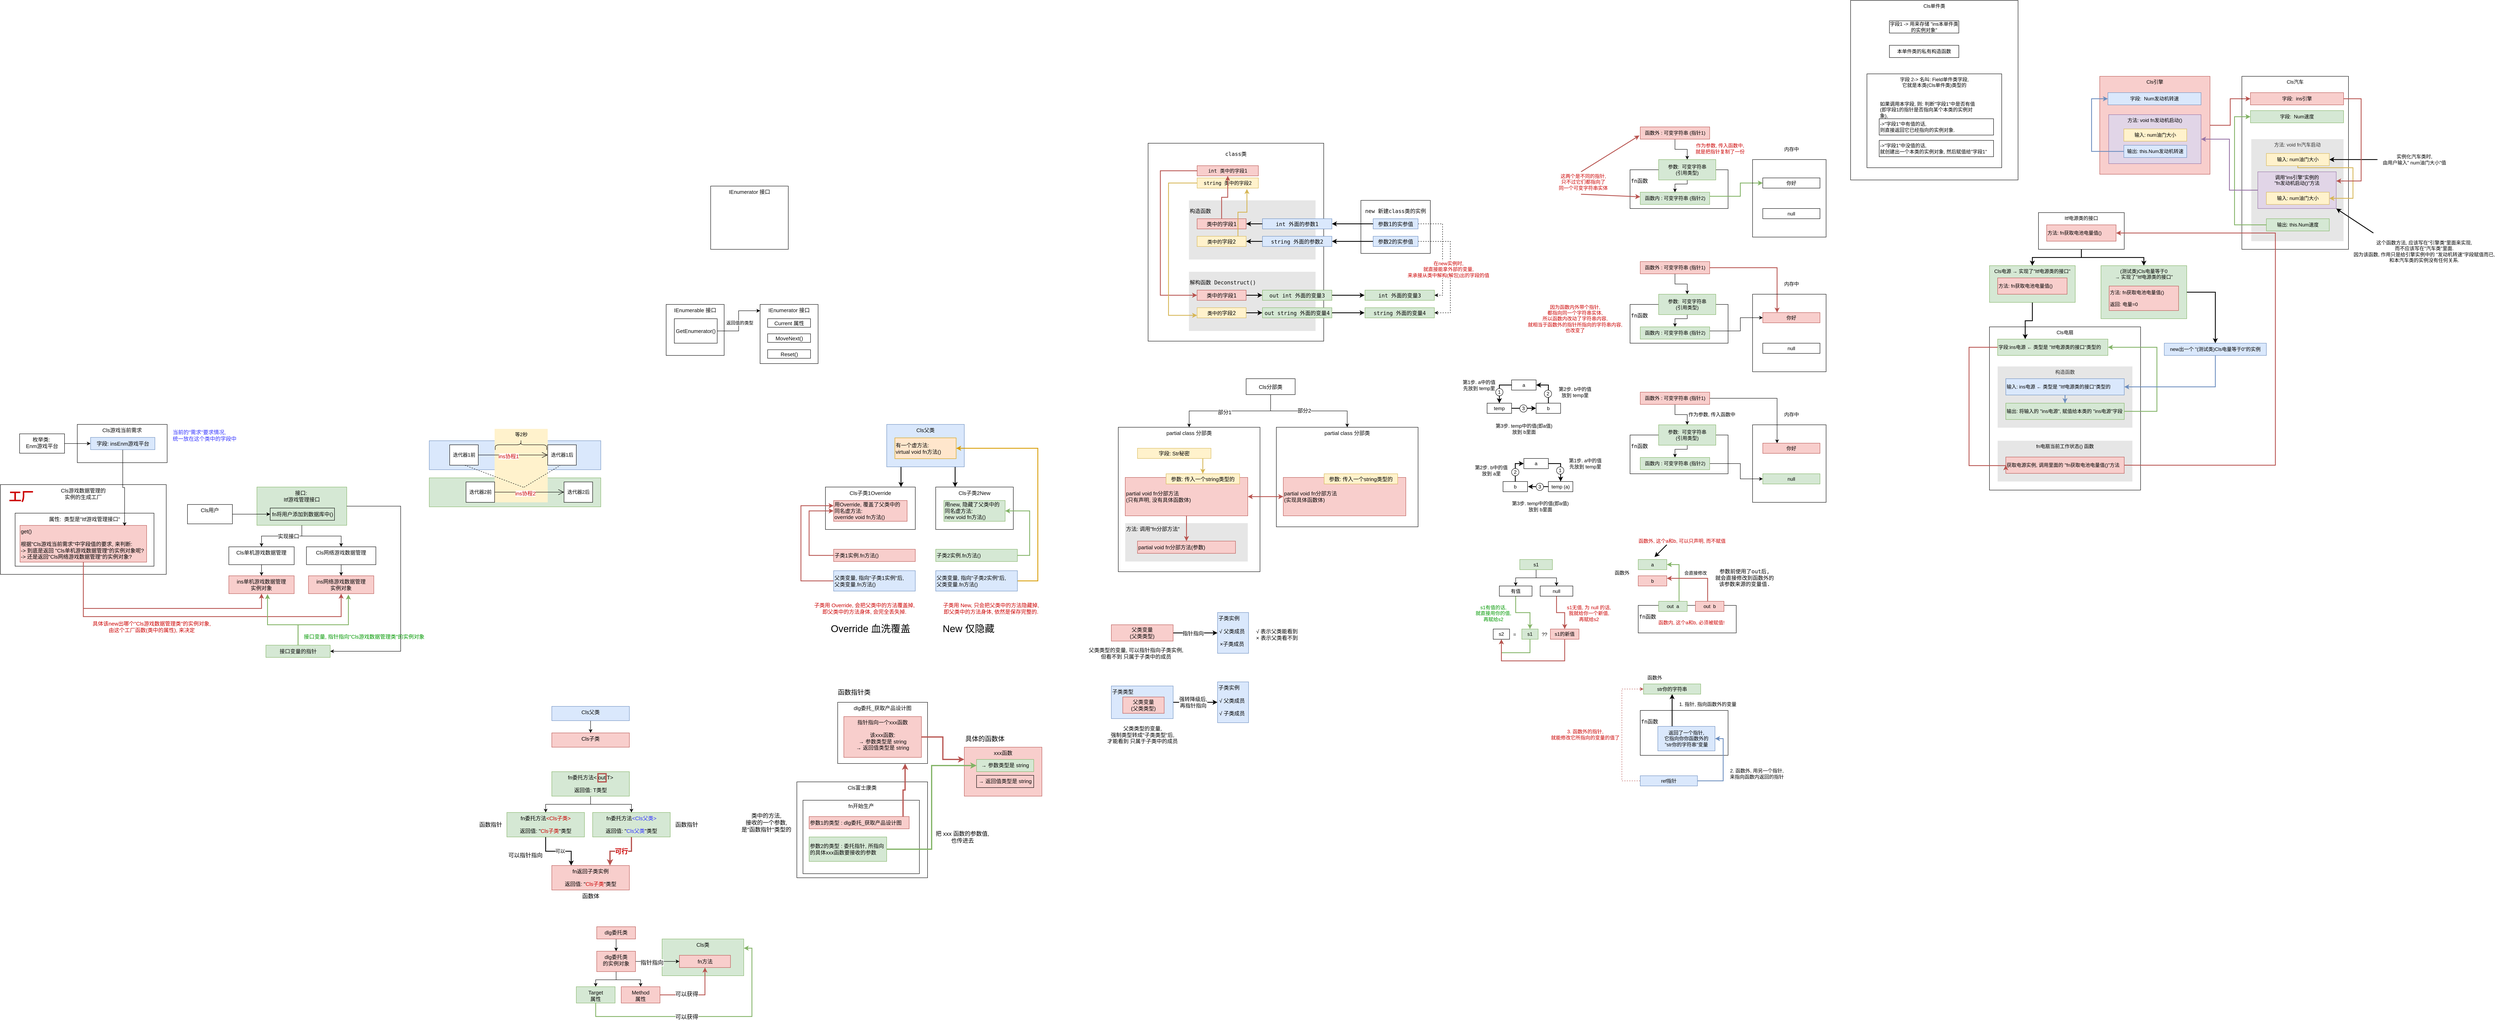 <mxfile version="20.8.10" type="device"><diagram id="rgOZKRo0lJqrecVs-Eid" name="第 1 页"><mxGraphModel dx="6188" dy="1916" grid="1" gridSize="10" guides="1" tooltips="1" connect="1" arrows="1" fold="1" page="1" pageScale="1" pageWidth="827" pageHeight="1169" math="0" shadow="0"><root><mxCell id="0"/><mxCell id="1" parent="0"/><mxCell id="h4RdpD0MjJLLt7xe-N5N-35" value="&lt;div style=&quot;&quot;&gt;&lt;font color=&quot;#080808&quot;&gt;接口:&amp;nbsp;&lt;/font&gt;&lt;/div&gt;&lt;font color=&quot;#080808&quot;&gt;Itf游戏管理接口&lt;/font&gt;" style="rounded=0;whiteSpace=wrap;html=1;align=center;labelBackgroundColor=none;verticalAlign=top;fontSize=13;fontFamily=Helvetica;fillColor=#d5e8d4;strokeColor=#82b366;" vertex="1" parent="1"><mxGeometry x="-3782" y="1132.5" width="220" height="93.75" as="geometry"/></mxCell><mxCell id="h4RdpD0MjJLLt7xe-N5N-42" value="&lt;div&gt;get()&lt;/div&gt;&lt;div&gt;&lt;br&gt;&lt;/div&gt;&lt;div&gt;根据&quot;Cls游戏当前需求&quot;中字段值的要求, 来判断:&lt;/div&gt;&lt;div&gt;-&amp;gt; 到底是返回 &quot;Cls单机游戏数据管理&quot;的实例对象呢?&lt;/div&gt;&lt;div&gt;-&amp;gt; 还是返回&quot;Cls网络游戏数据管理&quot;的实例对象?&lt;/div&gt;&lt;div style=&quot;&quot;&gt;&lt;/div&gt;" style="rounded=0;whiteSpace=wrap;html=1;align=left;labelBackgroundColor=none;verticalAlign=top;fontSize=13;fontFamily=Helvetica;fillColor=#f8cecc;strokeColor=#b85450;" vertex="1" parent="1"><mxGeometry x="-4362" y="1226.5" width="310" height="90" as="geometry"/></mxCell><mxCell id="h4RdpD0MjJLLt7xe-N5N-30" value="" style="rounded=0;whiteSpace=wrap;html=1;fontSize=13;fillColor=#d5e8d4;strokeColor=#82b366;" vertex="1" parent="1"><mxGeometry x="-3360" y="1110" width="420" height="71" as="geometry"/></mxCell><mxCell id="h4RdpD0MjJLLt7xe-N5N-29" value="" style="rounded=0;whiteSpace=wrap;html=1;fontSize=13;fillColor=#dae8fc;strokeColor=#6c8ebf;" vertex="1" parent="1"><mxGeometry x="-3360" y="1019" width="420" height="71" as="geometry"/></mxCell><mxCell id="h4RdpD0MjJLLt7xe-N5N-23" value="" style="rounded=0;whiteSpace=wrap;html=1;fontSize=13;fillColor=#fff2cc;strokeColor=none;" vertex="1" parent="1"><mxGeometry x="-3200" y="990" width="130" height="180" as="geometry"/></mxCell><mxCell id="vjJTAl-uid0MytW_l7VY-45" value="&lt;div style=&quot;&quot;&gt;&lt;font color=&quot;#080808&quot; style=&quot;&quot;&gt;xxx函数&lt;/font&gt;&lt;/div&gt;" style="rounded=0;whiteSpace=wrap;html=1;align=center;labelBackgroundColor=none;verticalAlign=top;fontSize=13;fontFamily=Helvetica;fillColor=#f8cecc;strokeColor=#b85450;" parent="1" vertex="1"><mxGeometry x="-2050" y="1770" width="190" height="120" as="geometry"/></mxCell><mxCell id="5agks9rWKzktS1O74S6n-6" value="&lt;div style=&quot;font-size: 13px;&quot;&gt;&lt;font color=&quot;#080808&quot; style=&quot;font-size: 13px;&quot;&gt;&lt;span style=&quot;font-size: 13px;&quot;&gt;方法: 调用&quot;fn分部方法&quot;&lt;br style=&quot;font-size: 13px;&quot;&gt;&lt;/span&gt;&lt;/font&gt;&lt;/div&gt;" style="rounded=0;whiteSpace=wrap;html=1;fillColor=#E6E6E6;align=left;labelBackgroundColor=none;verticalAlign=top;fontColor=#333333;strokeColor=none;fontSize=13;fontFamily=Helvetica;" parent="1" vertex="1"><mxGeometry x="-1656" y="1221" width="300" height="94" as="geometry"/></mxCell><mxCell id="5agks9rWKzktS1O74S6n-8" value="&lt;div style=&quot;font-size: 13px;&quot;&gt;&lt;font color=&quot;#080808&quot; style=&quot;font-size: 13px;&quot;&gt;&lt;span style=&quot;font-size: 13px;&quot;&gt;partial class 分部类&lt;/span&gt;&lt;span style=&quot;font-size: 13px;&quot;&gt;&lt;br style=&quot;font-size: 13px;&quot;&gt;&lt;/span&gt;&lt;/font&gt;&lt;/div&gt;" style="rounded=0;whiteSpace=wrap;html=1;fillColor=none;align=center;labelBackgroundColor=none;verticalAlign=top;fontSize=13;fontFamily=Helvetica;" parent="1" vertex="1"><mxGeometry x="-1286" y="986" width="347" height="244" as="geometry"/></mxCell><mxCell id="5agks9rWKzktS1O74S6n-10" value="&lt;div style=&quot;font-size: 13px;&quot;&gt;&lt;font color=&quot;#080808&quot; style=&quot;font-size: 13px;&quot;&gt;&lt;span style=&quot;font-size: 13px;&quot;&gt;partial void fn分部方法&lt;br style=&quot;font-size: 13px;&quot;&gt;(实现具体函数体)&lt;/span&gt;&lt;/font&gt;&lt;/div&gt;" style="rounded=0;whiteSpace=wrap;html=1;fillColor=#f8cecc;align=left;labelBackgroundColor=none;verticalAlign=middle;strokeColor=#b85450;fontSize=13;fontFamily=Helvetica;" parent="1" vertex="1"><mxGeometry x="-1269" y="1109" width="300" height="94" as="geometry"/></mxCell><mxCell id="3pFhDQ-M7RPvtsK-Bt1k-35" value="&lt;pre style=&quot;&quot;&gt;&lt;font face=&quot;JetBrains Mono, monospace&quot; color=&quot;#080808&quot;&gt;&lt;span style=&quot;font-size: 13.067px;&quot;&gt;class类&lt;/span&gt;&lt;span style=&quot;font-size: 9.8pt;&quot;&gt;&lt;br&gt;&lt;/span&gt;&lt;/font&gt;&lt;/pre&gt;" style="rounded=0;whiteSpace=wrap;html=1;fillColor=none;align=center;labelBackgroundColor=none;verticalAlign=top;" parent="1" vertex="1"><mxGeometry x="-1600" y="290" width="430" height="485" as="geometry"/></mxCell><mxCell id="3pFhDQ-M7RPvtsK-Bt1k-44" value="&lt;pre style=&quot;&quot;&gt;&lt;font face=&quot;JetBrains Mono, monospace&quot; color=&quot;#080808&quot;&gt;&lt;span style=&quot;font-size: 13.067px;&quot;&gt;解构函数 Deconstruct()&lt;/span&gt;&lt;/font&gt;&lt;/pre&gt;" style="rounded=0;whiteSpace=wrap;html=1;fillColor=#E6E6E6;align=left;labelBackgroundColor=none;verticalAlign=top;fontColor=#333333;strokeColor=none;" parent="1" vertex="1"><mxGeometry x="-1500" y="605" width="310" height="145" as="geometry"/></mxCell><mxCell id="5EM94-NhjixUfa2vuw9q-13" style="edgeStyle=orthogonalEdgeStyle;rounded=0;orthogonalLoop=1;jettySize=auto;html=1;strokeWidth=2;fillColor=#f8cecc;strokeColor=#b85450;" parent="1" source="5EM94-NhjixUfa2vuw9q-2" target="5EM94-NhjixUfa2vuw9q-7" edge="1"><mxGeometry relative="1" as="geometry"/></mxCell><mxCell id="5EM94-NhjixUfa2vuw9q-2" value="Cls引擎" style="rounded=0;whiteSpace=wrap;html=1;fillColor=#f8cecc;verticalAlign=top;strokeColor=#b85450;" parent="1" vertex="1"><mxGeometry x="730" y="126" width="270" height="240" as="geometry"/></mxCell><mxCell id="gQlJd70xmqoWrjYjmu2v-1" value="Cls单件类" style="rounded=0;whiteSpace=wrap;html=1;fillColor=none;verticalAlign=top;" parent="1" vertex="1"><mxGeometry x="120" y="-60" width="410" height="440" as="geometry"/></mxCell><mxCell id="gQlJd70xmqoWrjYjmu2v-2" value="字段1 -&amp;gt; 用来存储 &quot;ins本单件类的实例对象&quot;" style="rounded=0;whiteSpace=wrap;html=1;fillColor=none;" parent="1" vertex="1"><mxGeometry x="215" y="-10" width="170" height="30" as="geometry"/></mxCell><mxCell id="gQlJd70xmqoWrjYjmu2v-3" value="本单件类的私有构造函数" style="rounded=0;whiteSpace=wrap;html=1;fillColor=none;" parent="1" vertex="1"><mxGeometry x="215" y="50" width="170" height="30" as="geometry"/></mxCell><mxCell id="gQlJd70xmqoWrjYjmu2v-4" value="字段 2-&amp;gt; 名叫: Field单件类字段, &lt;br&gt;它就是本类(Cls单件类)类型的" style="rounded=0;whiteSpace=wrap;html=1;fillColor=none;verticalAlign=top;" parent="1" vertex="1"><mxGeometry x="160" y="120" width="330" height="230" as="geometry"/></mxCell><mxCell id="gQlJd70xmqoWrjYjmu2v-5" value="-&amp;gt;&quot;字段1&quot;中有值的话, &lt;br&gt;则直接返回它已经指向的实例对象." style="rounded=0;whiteSpace=wrap;html=1;fillColor=none;align=left;" parent="1" vertex="1"><mxGeometry x="190" y="230" width="280" height="40" as="geometry"/></mxCell><mxCell id="gQlJd70xmqoWrjYjmu2v-6" value="-&amp;gt;&quot;字段1&quot;中没值的话,&lt;br&gt;就创建出一个本类的实例对象, 然后赋值给&quot;字段1&quot;" style="rounded=0;whiteSpace=wrap;html=1;fillColor=none;align=left;" parent="1" vertex="1"><mxGeometry x="190" y="283" width="280" height="40" as="geometry"/></mxCell><mxCell id="gQlJd70xmqoWrjYjmu2v-7" value="&lt;span style=&quot;color: rgb(0, 0, 0); font-family: Helvetica; font-size: 12px; font-style: normal; font-variant-ligatures: normal; font-variant-caps: normal; font-weight: 400; letter-spacing: normal; orphans: 2; text-align: left; text-indent: 0px; text-transform: none; widows: 2; word-spacing: 0px; -webkit-text-stroke-width: 0px; background-color: rgb(248, 249, 250); text-decoration-thickness: initial; text-decoration-style: initial; text-decoration-color: initial; float: none; display: inline !important;&quot;&gt;如果调用本字段, 则:&lt;/span&gt;&amp;nbsp;判断&quot;字段1&quot;中是否有值(即字段1的指针是否指向某个本类的实例对象),&amp;nbsp;" style="text;whiteSpace=wrap;html=1;" parent="1" vertex="1"><mxGeometry x="190" y="180" width="250" height="40" as="geometry"/></mxCell><mxCell id="5EM94-NhjixUfa2vuw9q-1" value="字段:&amp;nbsp; Num发动机转速" style="rounded=0;whiteSpace=wrap;html=1;fillColor=#dae8fc;strokeColor=#6c8ebf;" parent="1" vertex="1"><mxGeometry x="750" y="166" width="228" height="30" as="geometry"/></mxCell><mxCell id="5EM94-NhjixUfa2vuw9q-3" value="方法: void fn发动机启动()" style="rounded=0;whiteSpace=wrap;html=1;fillColor=#e1d5e7;verticalAlign=top;strokeColor=#9673a6;" parent="1" vertex="1"><mxGeometry x="752" y="220" width="226" height="120" as="geometry"/></mxCell><mxCell id="5EM94-NhjixUfa2vuw9q-4" value="输入: num油门大小" style="rounded=0;whiteSpace=wrap;html=1;fillColor=#fff2cc;strokeColor=#d6b656;" parent="1" vertex="1"><mxGeometry x="789" y="255" width="154" height="30" as="geometry"/></mxCell><mxCell id="5EM94-NhjixUfa2vuw9q-12" style="edgeStyle=orthogonalEdgeStyle;rounded=0;orthogonalLoop=1;jettySize=auto;html=1;entryX=0;entryY=0.5;entryDx=0;entryDy=0;fillColor=#dae8fc;strokeColor=#6c8ebf;strokeWidth=2;" parent="1" source="5EM94-NhjixUfa2vuw9q-5" target="5EM94-NhjixUfa2vuw9q-1" edge="1"><mxGeometry relative="1" as="geometry"><Array as="points"><mxPoint x="710" y="310"/><mxPoint x="710" y="181"/></Array></mxGeometry></mxCell><mxCell id="5EM94-NhjixUfa2vuw9q-5" value="输出:&amp;nbsp;this.Num发动机转速" style="rounded=0;whiteSpace=wrap;html=1;fillColor=#dae8fc;strokeColor=#6c8ebf;" parent="1" vertex="1"><mxGeometry x="789" y="295" width="154" height="30" as="geometry"/></mxCell><mxCell id="5EM94-NhjixUfa2vuw9q-6" value="Cls汽车" style="rounded=0;whiteSpace=wrap;html=1;fillColor=none;verticalAlign=top;" parent="1" vertex="1"><mxGeometry x="1078" y="126" width="261" height="424" as="geometry"/></mxCell><mxCell id="5EM94-NhjixUfa2vuw9q-7" value="字段:&amp;nbsp; ins引擎" style="rounded=0;whiteSpace=wrap;html=1;fillColor=#f8cecc;strokeColor=#b85450;" parent="1" vertex="1"><mxGeometry x="1099" y="166" width="228" height="30" as="geometry"/></mxCell><mxCell id="5EM94-NhjixUfa2vuw9q-8" value="方法: void fn汽车启动" style="rounded=0;whiteSpace=wrap;html=1;fillColor=#E6E6E6;verticalAlign=top;fontColor=#333333;strokeColor=none;" parent="1" vertex="1"><mxGeometry x="1101" y="280" width="226" height="250" as="geometry"/></mxCell><mxCell id="5EM94-NhjixUfa2vuw9q-9" value="输入: num油门大小" style="rounded=0;whiteSpace=wrap;html=1;fillColor=#fff2cc;strokeColor=#d6b656;" parent="1" vertex="1"><mxGeometry x="1138" y="315" width="154" height="30" as="geometry"/></mxCell><mxCell id="5EM94-NhjixUfa2vuw9q-14" style="edgeStyle=orthogonalEdgeStyle;rounded=0;orthogonalLoop=1;jettySize=auto;html=1;entryX=0;entryY=0.5;entryDx=0;entryDy=0;strokeWidth=2;fillColor=#d5e8d4;strokeColor=#82b366;exitX=0;exitY=0.5;exitDx=0;exitDy=0;" parent="1" source="5EM94-NhjixUfa2vuw9q-10" target="5EM94-NhjixUfa2vuw9q-11" edge="1"><mxGeometry relative="1" as="geometry"><Array as="points"><mxPoint x="1060" y="490"/><mxPoint x="1060" y="225"/></Array></mxGeometry></mxCell><mxCell id="5EM94-NhjixUfa2vuw9q-10" value="输出:&amp;nbsp;this.Num速度" style="rounded=0;whiteSpace=wrap;html=1;fillColor=#d5e8d4;strokeColor=#82b366;" parent="1" vertex="1"><mxGeometry x="1138" y="475" width="154" height="30" as="geometry"/></mxCell><mxCell id="5EM94-NhjixUfa2vuw9q-11" value="字段:&amp;nbsp; Num速度" style="rounded=0;whiteSpace=wrap;html=1;fillColor=#d5e8d4;strokeColor=#82b366;" parent="1" vertex="1"><mxGeometry x="1099" y="210" width="228" height="30" as="geometry"/></mxCell><mxCell id="5EM94-NhjixUfa2vuw9q-16" style="edgeStyle=orthogonalEdgeStyle;rounded=0;orthogonalLoop=1;jettySize=auto;html=1;entryX=1;entryY=0.5;entryDx=0;entryDy=0;strokeWidth=2;fillColor=#e1d5e7;strokeColor=#9673a6;" parent="1" source="5EM94-NhjixUfa2vuw9q-15" target="5EM94-NhjixUfa2vuw9q-3" edge="1"><mxGeometry relative="1" as="geometry"/></mxCell><mxCell id="5EM94-NhjixUfa2vuw9q-15" value="调用“ins引擎&quot;实例的&lt;br&gt;&quot;fn发动机启动()&quot;方法" style="rounded=0;whiteSpace=wrap;html=1;fillColor=#e1d5e7;strokeColor=#9673a6;verticalAlign=top;" parent="1" vertex="1"><mxGeometry x="1117" y="360" width="192" height="90" as="geometry"/></mxCell><mxCell id="5EM94-NhjixUfa2vuw9q-17" value="输入: num油门大小" style="rounded=0;whiteSpace=wrap;html=1;fillColor=#fff2cc;strokeColor=#d6b656;" parent="1" vertex="1"><mxGeometry x="1138" y="410" width="154" height="30" as="geometry"/></mxCell><mxCell id="5EM94-NhjixUfa2vuw9q-19" style="edgeStyle=orthogonalEdgeStyle;rounded=0;orthogonalLoop=1;jettySize=auto;html=1;strokeWidth=2;" parent="1" source="5EM94-NhjixUfa2vuw9q-18" target="5EM94-NhjixUfa2vuw9q-9" edge="1"><mxGeometry relative="1" as="geometry"/></mxCell><mxCell id="5EM94-NhjixUfa2vuw9q-18" value="实例化汽车类时, &lt;br&gt;由用户输入&quot; num油门大小&quot;值" style="text;html=1;align=center;verticalAlign=middle;resizable=0;points=[];autosize=1;strokeColor=none;fillColor=none;" parent="1" vertex="1"><mxGeometry x="1410" y="310" width="180" height="40" as="geometry"/></mxCell><mxCell id="5EM94-NhjixUfa2vuw9q-20" style="edgeStyle=orthogonalEdgeStyle;rounded=0;orthogonalLoop=1;jettySize=auto;html=1;entryX=1;entryY=0.5;entryDx=0;entryDy=0;strokeWidth=2;fillColor=#fff2cc;strokeColor=#d6b656;" parent="1" source="5EM94-NhjixUfa2vuw9q-9" target="5EM94-NhjixUfa2vuw9q-17" edge="1"><mxGeometry relative="1" as="geometry"><Array as="points"><mxPoint x="1215" y="350"/><mxPoint x="1350" y="350"/><mxPoint x="1350" y="425"/></Array></mxGeometry></mxCell><mxCell id="5EM94-NhjixUfa2vuw9q-21" style="edgeStyle=orthogonalEdgeStyle;rounded=0;orthogonalLoop=1;jettySize=auto;html=1;entryX=1;entryY=0.25;entryDx=0;entryDy=0;strokeWidth=2;fillColor=#f8cecc;strokeColor=#b85450;" parent="1" source="5EM94-NhjixUfa2vuw9q-7" target="5EM94-NhjixUfa2vuw9q-15" edge="1"><mxGeometry relative="1" as="geometry"><Array as="points"><mxPoint x="1370" y="181"/><mxPoint x="1370" y="382"/></Array></mxGeometry></mxCell><mxCell id="5EM94-NhjixUfa2vuw9q-22" value="" style="endArrow=classic;html=1;rounded=0;strokeWidth=2;entryX=1;entryY=1;entryDx=0;entryDy=0;" parent="1" target="5EM94-NhjixUfa2vuw9q-15" edge="1"><mxGeometry width="50" height="50" relative="1" as="geometry"><mxPoint x="1400" y="510" as="sourcePoint"/><mxPoint x="1530" y="550" as="targetPoint"/></mxGeometry></mxCell><mxCell id="5EM94-NhjixUfa2vuw9q-23" value="这个函数方法, 应该写在&quot;引擎类&quot;里面来实现,&lt;br&gt;而不应该写在&quot;汽车类&quot;里面.&lt;br&gt;因为该函数, 作用只是给引擎实例中的 &quot;发动机转速&quot;字段赋值而已, &lt;br&gt;和本汽车类的实例没有任何关系." style="text;html=1;align=center;verticalAlign=middle;resizable=0;points=[];autosize=1;strokeColor=none;fillColor=none;" parent="1" vertex="1"><mxGeometry x="1339" y="520" width="370" height="70" as="geometry"/></mxCell><mxCell id="5EM94-NhjixUfa2vuw9q-35" style="edgeStyle=orthogonalEdgeStyle;rounded=0;orthogonalLoop=1;jettySize=auto;html=1;strokeWidth=2;" parent="1" source="5EM94-NhjixUfa2vuw9q-24" target="5EM94-NhjixUfa2vuw9q-26" edge="1"><mxGeometry relative="1" as="geometry"/></mxCell><mxCell id="5EM94-NhjixUfa2vuw9q-41" style="edgeStyle=orthogonalEdgeStyle;rounded=0;orthogonalLoop=1;jettySize=auto;html=1;entryX=0.5;entryY=0;entryDx=0;entryDy=0;strokeWidth=2;" parent="1" source="5EM94-NhjixUfa2vuw9q-24" target="5EM94-NhjixUfa2vuw9q-39" edge="1"><mxGeometry relative="1" as="geometry"/></mxCell><mxCell id="5EM94-NhjixUfa2vuw9q-24" value="Itf电源类的接口" style="rounded=0;whiteSpace=wrap;html=1;fillColor=none;verticalAlign=top;" parent="1" vertex="1"><mxGeometry x="580" y="460" width="210" height="90" as="geometry"/></mxCell><mxCell id="5EM94-NhjixUfa2vuw9q-25" value="方法:&amp;nbsp;fn获取电池电量值()" style="rounded=0;whiteSpace=wrap;html=1;fillColor=#f8cecc;align=left;strokeColor=#b85450;" parent="1" vertex="1"><mxGeometry x="600" y="490" width="170" height="40" as="geometry"/></mxCell><mxCell id="5EM94-NhjixUfa2vuw9q-36" style="edgeStyle=orthogonalEdgeStyle;rounded=0;orthogonalLoop=1;jettySize=auto;html=1;entryX=0.25;entryY=0;entryDx=0;entryDy=0;strokeWidth=2;" parent="1" source="5EM94-NhjixUfa2vuw9q-26" target="5EM94-NhjixUfa2vuw9q-29" edge="1"><mxGeometry relative="1" as="geometry"/></mxCell><mxCell id="5EM94-NhjixUfa2vuw9q-26" value="Cls电源 → 实现了&quot;Itf电源类的接口&quot;" style="rounded=0;whiteSpace=wrap;html=1;fillColor=#d5e8d4;verticalAlign=top;strokeColor=#82b366;" parent="1" vertex="1"><mxGeometry x="460" y="590" width="210" height="90" as="geometry"/></mxCell><mxCell id="5EM94-NhjixUfa2vuw9q-27" value="方法:&amp;nbsp;fn获取电池电量值()" style="rounded=0;whiteSpace=wrap;html=1;fillColor=#f8cecc;align=left;strokeColor=#b85450;" parent="1" vertex="1"><mxGeometry x="480" y="620" width="170" height="40" as="geometry"/></mxCell><mxCell id="5EM94-NhjixUfa2vuw9q-28" value="Cls电扇" style="rounded=0;whiteSpace=wrap;html=1;fillColor=none;verticalAlign=top;" parent="1" vertex="1"><mxGeometry x="460" y="740" width="370" height="400" as="geometry"/></mxCell><mxCell id="5EM94-NhjixUfa2vuw9q-29" value="字段:ins电源 ← 类型是 &quot;Itf电源类的接口&quot;类型的" style="rounded=0;whiteSpace=wrap;html=1;fillColor=#d5e8d4;align=left;strokeColor=#82b366;" parent="1" vertex="1"><mxGeometry x="480" y="770" width="270" height="40" as="geometry"/></mxCell><mxCell id="5EM94-NhjixUfa2vuw9q-30" value="构造函数" style="rounded=0;whiteSpace=wrap;html=1;fillColor=#E6E6E6;verticalAlign=top;fontColor=#333333;strokeColor=none;" parent="1" vertex="1"><mxGeometry x="480" y="837" width="330" height="150" as="geometry"/></mxCell><mxCell id="5EM94-NhjixUfa2vuw9q-38" style="edgeStyle=orthogonalEdgeStyle;rounded=0;orthogonalLoop=1;jettySize=auto;html=1;strokeWidth=2;fillColor=#dae8fc;strokeColor=#6c8ebf;" parent="1" source="5EM94-NhjixUfa2vuw9q-31" target="5EM94-NhjixUfa2vuw9q-32" edge="1"><mxGeometry relative="1" as="geometry"/></mxCell><mxCell id="5EM94-NhjixUfa2vuw9q-31" value="输入: ins电源 ← 类型是 &quot;Itf电源类的接口&quot;类型的" style="rounded=0;whiteSpace=wrap;html=1;fillColor=#dae8fc;align=left;strokeColor=#6c8ebf;" parent="1" vertex="1"><mxGeometry x="500" y="867" width="290" height="40" as="geometry"/></mxCell><mxCell id="5EM94-NhjixUfa2vuw9q-37" style="edgeStyle=orthogonalEdgeStyle;rounded=0;orthogonalLoop=1;jettySize=auto;html=1;entryX=1;entryY=0.5;entryDx=0;entryDy=0;strokeWidth=2;fillColor=#d5e8d4;strokeColor=#82b366;" parent="1" source="5EM94-NhjixUfa2vuw9q-32" target="5EM94-NhjixUfa2vuw9q-29" edge="1"><mxGeometry relative="1" as="geometry"><Array as="points"><mxPoint x="870" y="947"/><mxPoint x="870" y="790"/></Array></mxGeometry></mxCell><mxCell id="5EM94-NhjixUfa2vuw9q-32" value="输出: 将输入的 &quot;ins电源&quot;, 赋值给本类的&amp;nbsp;&quot;ins电源&quot;字段" style="rounded=0;whiteSpace=wrap;html=1;fillColor=#d5e8d4;align=left;strokeColor=#82b366;" parent="1" vertex="1"><mxGeometry x="500" y="927" width="290" height="40" as="geometry"/></mxCell><mxCell id="5EM94-NhjixUfa2vuw9q-33" value="fn电扇当前工作状态() 函数" style="rounded=0;whiteSpace=wrap;html=1;fillColor=#E6E6E6;verticalAlign=top;strokeColor=none;" parent="1" vertex="1"><mxGeometry x="480" y="1019" width="330" height="100" as="geometry"/></mxCell><mxCell id="5EM94-NhjixUfa2vuw9q-46" style="edgeStyle=orthogonalEdgeStyle;rounded=0;orthogonalLoop=1;jettySize=auto;html=1;entryX=1;entryY=0.5;entryDx=0;entryDy=0;strokeWidth=2;fillColor=#f8cecc;strokeColor=#b85450;" parent="1" source="5EM94-NhjixUfa2vuw9q-34" target="5EM94-NhjixUfa2vuw9q-25" edge="1"><mxGeometry relative="1" as="geometry"><Array as="points"><mxPoint x="1160" y="1079"/><mxPoint x="1160" y="510"/></Array></mxGeometry></mxCell><mxCell id="5EM94-NhjixUfa2vuw9q-34" value="获取电源实例, 调用里面的 &quot;fn获取电池电量值()&quot;方法" style="rounded=0;whiteSpace=wrap;html=1;fillColor=#f8cecc;align=left;strokeColor=#b85450;" parent="1" vertex="1"><mxGeometry x="500" y="1059" width="290" height="40" as="geometry"/></mxCell><mxCell id="5EM94-NhjixUfa2vuw9q-43" style="edgeStyle=orthogonalEdgeStyle;rounded=0;orthogonalLoop=1;jettySize=auto;html=1;entryX=0.5;entryY=0;entryDx=0;entryDy=0;strokeWidth=2;exitX=1;exitY=0.5;exitDx=0;exitDy=0;" parent="1" source="5EM94-NhjixUfa2vuw9q-39" target="5EM94-NhjixUfa2vuw9q-42" edge="1"><mxGeometry relative="1" as="geometry"/></mxCell><mxCell id="5EM94-NhjixUfa2vuw9q-39" value="(测试类)Cls电量等于0 &lt;br&gt;→ 实现了&quot;Itf电源类的接口&quot;" style="rounded=0;whiteSpace=wrap;html=1;fillColor=#d5e8d4;verticalAlign=top;strokeColor=#82b366;" parent="1" vertex="1"><mxGeometry x="733" y="590" width="210" height="130" as="geometry"/></mxCell><mxCell id="5EM94-NhjixUfa2vuw9q-40" value="方法:&amp;nbsp;fn获取电池电量值()&lt;br&gt;&lt;br&gt;返回: 电量=0" style="rounded=0;whiteSpace=wrap;html=1;fillColor=#f8cecc;align=left;strokeColor=#b85450;" parent="1" vertex="1"><mxGeometry x="753" y="640" width="170" height="60" as="geometry"/></mxCell><mxCell id="5EM94-NhjixUfa2vuw9q-44" style="edgeStyle=orthogonalEdgeStyle;rounded=0;orthogonalLoop=1;jettySize=auto;html=1;entryX=1;entryY=0.5;entryDx=0;entryDy=0;strokeWidth=2;fillColor=#dae8fc;strokeColor=#6c8ebf;exitX=0.5;exitY=1;exitDx=0;exitDy=0;" parent="1" source="5EM94-NhjixUfa2vuw9q-42" target="5EM94-NhjixUfa2vuw9q-31" edge="1"><mxGeometry relative="1" as="geometry"/></mxCell><mxCell id="5EM94-NhjixUfa2vuw9q-42" value="new出一个 &quot;&lt;span style=&quot;&quot;&gt;(测试类)Cls电量等于0&lt;/span&gt;&quot;的实例" style="rounded=0;whiteSpace=wrap;html=1;fillColor=#dae8fc;align=center;strokeColor=#6c8ebf;" parent="1" vertex="1"><mxGeometry x="888" y="780" width="250" height="30" as="geometry"/></mxCell><mxCell id="5EM94-NhjixUfa2vuw9q-45" style="edgeStyle=orthogonalEdgeStyle;rounded=0;orthogonalLoop=1;jettySize=auto;html=1;entryX=0;entryY=0.5;entryDx=0;entryDy=0;strokeWidth=2;fillColor=#f8cecc;strokeColor=#b85450;exitX=0;exitY=0.5;exitDx=0;exitDy=0;" parent="1" source="5EM94-NhjixUfa2vuw9q-29" target="5EM94-NhjixUfa2vuw9q-34" edge="1"><mxGeometry relative="1" as="geometry"><mxPoint x="480" y="760" as="sourcePoint"/><Array as="points"><mxPoint x="410" y="790"/><mxPoint x="410" y="1080"/></Array></mxGeometry></mxCell><mxCell id="zhBhP34brNfcsc4xG4sS-1" value="&lt;pre style=&quot;color: rgb(8, 8, 8); font-family: &amp;quot;JetBrains Mono&amp;quot;, monospace; font-size: 9.8pt;&quot;&gt;&lt;span style=&quot;&quot;&gt;fn&lt;/span&gt;&lt;span style=&quot;font-family: 宋体, monospace;&quot;&gt;函数&lt;/span&gt;&lt;/pre&gt;" style="rounded=0;whiteSpace=wrap;html=1;fillColor=none;align=left;labelBackgroundColor=none;verticalAlign=top;" parent="1" vertex="1"><mxGeometry x="-420" y="355" width="240" height="95" as="geometry"/></mxCell><mxCell id="zhBhP34brNfcsc4xG4sS-10" style="edgeStyle=orthogonalEdgeStyle;rounded=0;orthogonalLoop=1;jettySize=auto;html=1;entryX=0;entryY=0.5;entryDx=0;entryDy=0;fillColor=#d5e8d4;strokeColor=#82b366;strokeWidth=2;" parent="1" source="zhBhP34brNfcsc4xG4sS-3" target="zhBhP34brNfcsc4xG4sS-7" edge="1"><mxGeometry relative="1" as="geometry"><Array as="points"><mxPoint x="-150" y="420"/><mxPoint x="-150" y="388"/></Array></mxGeometry></mxCell><mxCell id="zhBhP34brNfcsc4xG4sS-3" value="函数内 : 可变字符串 (指针2)" style="text;html=1;align=center;verticalAlign=middle;resizable=0;points=[];autosize=1;strokeColor=#82b366;fillColor=#d5e8d4;" parent="1" vertex="1"><mxGeometry x="-395" y="410" width="170" height="30" as="geometry"/></mxCell><mxCell id="zhBhP34brNfcsc4xG4sS-9" style="edgeStyle=orthogonalEdgeStyle;rounded=0;orthogonalLoop=1;jettySize=auto;html=1;entryX=0.5;entryY=0;entryDx=0;entryDy=0;" parent="1" source="zhBhP34brNfcsc4xG4sS-4" target="zhBhP34brNfcsc4xG4sS-2" edge="1"><mxGeometry relative="1" as="geometry"/></mxCell><mxCell id="zhBhP34brNfcsc4xG4sS-4" value="函数外 : 可变字符串 (指针1)" style="text;html=1;align=center;verticalAlign=middle;resizable=0;points=[];autosize=1;strokeColor=#b85450;fillColor=#f8cecc;" parent="1" vertex="1"><mxGeometry x="-395" y="250" width="170" height="30" as="geometry"/></mxCell><mxCell id="zhBhP34brNfcsc4xG4sS-5" value="" style="rounded=0;whiteSpace=wrap;html=1;fillColor=none;align=center;" parent="1" vertex="1"><mxGeometry x="-120" y="330" width="180" height="190" as="geometry"/></mxCell><mxCell id="zhBhP34brNfcsc4xG4sS-6" value="内存中" style="text;html=1;align=center;verticalAlign=middle;resizable=0;points=[];autosize=1;strokeColor=none;fillColor=none;" parent="1" vertex="1"><mxGeometry x="-55" y="290" width="60" height="30" as="geometry"/></mxCell><mxCell id="zhBhP34brNfcsc4xG4sS-7" value="你好" style="rounded=0;whiteSpace=wrap;html=1;labelBackgroundColor=none;" parent="1" vertex="1"><mxGeometry x="-95" y="375" width="140" height="25" as="geometry"/></mxCell><mxCell id="zhBhP34brNfcsc4xG4sS-8" value="null" style="rounded=0;whiteSpace=wrap;html=1;labelBackgroundColor=none;" parent="1" vertex="1"><mxGeometry x="-95" y="450" width="140" height="25" as="geometry"/></mxCell><mxCell id="zhBhP34brNfcsc4xG4sS-13" style="edgeStyle=orthogonalEdgeStyle;rounded=0;orthogonalLoop=1;jettySize=auto;html=1;" parent="1" source="zhBhP34brNfcsc4xG4sS-2" target="zhBhP34brNfcsc4xG4sS-3" edge="1"><mxGeometry relative="1" as="geometry"><Array as="points"><mxPoint x="-280" y="390"/><mxPoint x="-310" y="390"/></Array></mxGeometry></mxCell><mxCell id="zhBhP34brNfcsc4xG4sS-2" value="参数:&amp;nbsp; 可变字符串&lt;br&gt;(引用类型)" style="rounded=0;whiteSpace=wrap;html=1;labelBackgroundColor=none;fillColor=#d5e8d4;strokeColor=#82b366;" parent="1" vertex="1"><mxGeometry x="-350" y="330" width="140" height="50" as="geometry"/></mxCell><mxCell id="zhBhP34brNfcsc4xG4sS-14" value="作为参数, 传入函数中,&lt;br&gt;就是把指针复制了一份" style="text;html=1;align=center;verticalAlign=middle;resizable=0;points=[];autosize=1;strokeColor=none;fillColor=none;fontColor=#CC0000;" parent="1" vertex="1"><mxGeometry x="-270" y="283" width="140" height="40" as="geometry"/></mxCell><mxCell id="zhBhP34brNfcsc4xG4sS-17" value="&lt;pre style=&quot;color: rgb(8, 8, 8); font-family: &amp;quot;JetBrains Mono&amp;quot;, monospace; font-size: 9.8pt;&quot;&gt;&lt;span style=&quot;&quot;&gt;fn&lt;/span&gt;&lt;span style=&quot;font-family: 宋体, monospace;&quot;&gt;函数&lt;/span&gt;&lt;/pre&gt;" style="rounded=0;whiteSpace=wrap;html=1;fillColor=none;align=left;labelBackgroundColor=none;verticalAlign=top;" parent="1" vertex="1"><mxGeometry x="-420" y="685" width="240" height="95" as="geometry"/></mxCell><mxCell id="zhBhP34brNfcsc4xG4sS-18" style="edgeStyle=orthogonalEdgeStyle;rounded=0;orthogonalLoop=1;jettySize=auto;html=1;entryX=0;entryY=0.5;entryDx=0;entryDy=0;" parent="1" source="zhBhP34brNfcsc4xG4sS-20" target="zhBhP34brNfcsc4xG4sS-25" edge="1"><mxGeometry relative="1" as="geometry"><Array as="points"><mxPoint x="-150" y="750"/><mxPoint x="-150" y="718"/></Array></mxGeometry></mxCell><mxCell id="zhBhP34brNfcsc4xG4sS-20" value="函数内 : 可变字符串 (指针2)" style="text;html=1;align=center;verticalAlign=middle;resizable=0;points=[];autosize=1;strokeColor=#82b366;fillColor=#d5e8d4;" parent="1" vertex="1"><mxGeometry x="-395" y="740" width="170" height="30" as="geometry"/></mxCell><mxCell id="zhBhP34brNfcsc4xG4sS-21" style="edgeStyle=orthogonalEdgeStyle;rounded=0;orthogonalLoop=1;jettySize=auto;html=1;entryX=0.5;entryY=0;entryDx=0;entryDy=0;" parent="1" source="zhBhP34brNfcsc4xG4sS-22" target="zhBhP34brNfcsc4xG4sS-28" edge="1"><mxGeometry relative="1" as="geometry"/></mxCell><mxCell id="zhBhP34brNfcsc4xG4sS-30" style="edgeStyle=orthogonalEdgeStyle;rounded=0;orthogonalLoop=1;jettySize=auto;html=1;entryX=0.25;entryY=0;entryDx=0;entryDy=0;fillColor=#f8cecc;strokeColor=#b85450;strokeWidth=2;" parent="1" source="zhBhP34brNfcsc4xG4sS-22" target="zhBhP34brNfcsc4xG4sS-25" edge="1"><mxGeometry relative="1" as="geometry"/></mxCell><mxCell id="zhBhP34brNfcsc4xG4sS-22" value="函数外 : 可变字符串 (指针1)" style="text;html=1;align=center;verticalAlign=middle;resizable=0;points=[];autosize=1;strokeColor=#b85450;fillColor=#f8cecc;" parent="1" vertex="1"><mxGeometry x="-395" y="580" width="170" height="30" as="geometry"/></mxCell><mxCell id="zhBhP34brNfcsc4xG4sS-23" value="" style="rounded=0;whiteSpace=wrap;html=1;fillColor=none;align=center;" parent="1" vertex="1"><mxGeometry x="-120" y="660" width="180" height="190" as="geometry"/></mxCell><mxCell id="zhBhP34brNfcsc4xG4sS-24" value="内存中" style="text;html=1;align=center;verticalAlign=middle;resizable=0;points=[];autosize=1;strokeColor=none;fillColor=none;" parent="1" vertex="1"><mxGeometry x="-55" y="620" width="60" height="30" as="geometry"/></mxCell><mxCell id="zhBhP34brNfcsc4xG4sS-25" value="你好" style="rounded=0;whiteSpace=wrap;html=1;labelBackgroundColor=none;fillColor=#f8cecc;strokeColor=#b85450;" parent="1" vertex="1"><mxGeometry x="-95" y="705" width="140" height="25" as="geometry"/></mxCell><mxCell id="zhBhP34brNfcsc4xG4sS-26" value="null" style="rounded=0;whiteSpace=wrap;html=1;labelBackgroundColor=none;" parent="1" vertex="1"><mxGeometry x="-95" y="780" width="140" height="25" as="geometry"/></mxCell><mxCell id="zhBhP34brNfcsc4xG4sS-27" style="edgeStyle=orthogonalEdgeStyle;rounded=0;orthogonalLoop=1;jettySize=auto;html=1;" parent="1" source="zhBhP34brNfcsc4xG4sS-28" target="zhBhP34brNfcsc4xG4sS-20" edge="1"><mxGeometry relative="1" as="geometry"><Array as="points"><mxPoint x="-280" y="720"/><mxPoint x="-310" y="720"/></Array></mxGeometry></mxCell><mxCell id="zhBhP34brNfcsc4xG4sS-28" value="参数:&amp;nbsp; 可变字符串&lt;br&gt;(引用类型)" style="rounded=0;whiteSpace=wrap;html=1;labelBackgroundColor=none;fillColor=#d5e8d4;strokeColor=#82b366;" parent="1" vertex="1"><mxGeometry x="-350" y="660" width="140" height="50" as="geometry"/></mxCell><mxCell id="zhBhP34brNfcsc4xG4sS-31" value="&lt;pre style=&quot;color: rgb(8, 8, 8); font-family: &amp;quot;JetBrains Mono&amp;quot;, monospace; font-size: 9.8pt;&quot;&gt;&lt;span style=&quot;&quot;&gt;fn&lt;/span&gt;&lt;span style=&quot;font-family: 宋体, monospace;&quot;&gt;函数&lt;/span&gt;&lt;/pre&gt;" style="rounded=0;whiteSpace=wrap;html=1;fillColor=none;align=left;labelBackgroundColor=none;verticalAlign=top;" parent="1" vertex="1"><mxGeometry x="-420" y="1005" width="240" height="95" as="geometry"/></mxCell><mxCell id="zhBhP34brNfcsc4xG4sS-33" style="edgeStyle=orthogonalEdgeStyle;rounded=0;orthogonalLoop=1;jettySize=auto;html=1;entryX=0;entryY=0.5;entryDx=0;entryDy=0;" parent="1" source="zhBhP34brNfcsc4xG4sS-34" target="zhBhP34brNfcsc4xG4sS-41" edge="1"><mxGeometry relative="1" as="geometry"><Array as="points"><mxPoint x="-150" y="1075"/><mxPoint x="-150" y="1113"/></Array></mxGeometry></mxCell><mxCell id="zhBhP34brNfcsc4xG4sS-34" value="函数内 : 可变字符串 (指针2)" style="text;html=1;align=center;verticalAlign=middle;resizable=0;points=[];autosize=1;strokeColor=#82b366;fillColor=#d5e8d4;" parent="1" vertex="1"><mxGeometry x="-395" y="1060" width="170" height="30" as="geometry"/></mxCell><mxCell id="zhBhP34brNfcsc4xG4sS-35" style="edgeStyle=orthogonalEdgeStyle;rounded=0;orthogonalLoop=1;jettySize=auto;html=1;entryX=0.5;entryY=0;entryDx=0;entryDy=0;" parent="1" source="zhBhP34brNfcsc4xG4sS-37" target="zhBhP34brNfcsc4xG4sS-43" edge="1"><mxGeometry relative="1" as="geometry"/></mxCell><mxCell id="zhBhP34brNfcsc4xG4sS-36" style="edgeStyle=orthogonalEdgeStyle;rounded=0;orthogonalLoop=1;jettySize=auto;html=1;entryX=0.25;entryY=0;entryDx=0;entryDy=0;" parent="1" source="zhBhP34brNfcsc4xG4sS-37" target="zhBhP34brNfcsc4xG4sS-40" edge="1"><mxGeometry relative="1" as="geometry"/></mxCell><mxCell id="zhBhP34brNfcsc4xG4sS-37" value="函数外 : 可变字符串 (指针1)" style="text;html=1;align=center;verticalAlign=middle;resizable=0;points=[];autosize=1;strokeColor=#b85450;fillColor=#f8cecc;" parent="1" vertex="1"><mxGeometry x="-395" y="900" width="170" height="30" as="geometry"/></mxCell><mxCell id="zhBhP34brNfcsc4xG4sS-38" value="" style="rounded=0;whiteSpace=wrap;html=1;fillColor=none;align=center;" parent="1" vertex="1"><mxGeometry x="-120" y="980" width="180" height="190" as="geometry"/></mxCell><mxCell id="zhBhP34brNfcsc4xG4sS-39" value="内存中" style="text;html=1;align=center;verticalAlign=middle;resizable=0;points=[];autosize=1;strokeColor=none;fillColor=none;" parent="1" vertex="1"><mxGeometry x="-55" y="940" width="60" height="30" as="geometry"/></mxCell><mxCell id="zhBhP34brNfcsc4xG4sS-40" value="你好" style="rounded=0;whiteSpace=wrap;html=1;labelBackgroundColor=none;fillColor=#f8cecc;strokeColor=#b85450;" parent="1" vertex="1"><mxGeometry x="-95" y="1025" width="140" height="25" as="geometry"/></mxCell><mxCell id="zhBhP34brNfcsc4xG4sS-41" value="null" style="rounded=0;whiteSpace=wrap;html=1;labelBackgroundColor=none;fillColor=#d5e8d4;strokeColor=#82b366;" parent="1" vertex="1"><mxGeometry x="-95" y="1100" width="140" height="25" as="geometry"/></mxCell><mxCell id="zhBhP34brNfcsc4xG4sS-42" style="edgeStyle=orthogonalEdgeStyle;rounded=0;orthogonalLoop=1;jettySize=auto;html=1;" parent="1" source="zhBhP34brNfcsc4xG4sS-43" target="zhBhP34brNfcsc4xG4sS-34" edge="1"><mxGeometry relative="1" as="geometry"><Array as="points"><mxPoint x="-280" y="1040"/><mxPoint x="-310" y="1040"/></Array></mxGeometry></mxCell><mxCell id="zhBhP34brNfcsc4xG4sS-43" value="参数:&amp;nbsp; 可变字符串&lt;br&gt;(引用类型)" style="rounded=0;whiteSpace=wrap;html=1;labelBackgroundColor=none;fillColor=#d5e8d4;strokeColor=#82b366;" parent="1" vertex="1"><mxGeometry x="-350" y="980" width="140" height="50" as="geometry"/></mxCell><mxCell id="zhBhP34brNfcsc4xG4sS-44" value="作为参数, 传入函数中" style="text;html=1;align=center;verticalAlign=middle;resizable=0;points=[];autosize=1;strokeColor=none;fillColor=none;" parent="1" vertex="1"><mxGeometry x="-290" y="940" width="140" height="30" as="geometry"/></mxCell><mxCell id="zhBhP34brNfcsc4xG4sS-45" value="这两个是不同的指针,&lt;br&gt;只不过它们都指向了&lt;br&gt;同一个可变字符串实体" style="text;html=1;align=center;verticalAlign=middle;resizable=0;points=[];autosize=1;strokeColor=none;fillColor=none;fontColor=#CC0000;" parent="1" vertex="1"><mxGeometry x="-605" y="355" width="140" height="60" as="geometry"/></mxCell><mxCell id="zhBhP34brNfcsc4xG4sS-47" value="" style="endArrow=classic;html=1;rounded=0;entryX=-0.012;entryY=0.7;entryDx=0;entryDy=0;entryPerimeter=0;fillColor=#f8cecc;strokeColor=#b85450;strokeWidth=2;" parent="1" target="zhBhP34brNfcsc4xG4sS-4" edge="1"><mxGeometry width="50" height="50" relative="1" as="geometry"><mxPoint x="-540" y="360" as="sourcePoint"/><mxPoint x="-490" y="310" as="targetPoint"/></mxGeometry></mxCell><mxCell id="zhBhP34brNfcsc4xG4sS-48" value="" style="endArrow=classic;html=1;rounded=0;exitX=0.464;exitY=1;exitDx=0;exitDy=0;exitPerimeter=0;fillColor=#f8cecc;strokeColor=#b85450;strokeWidth=2;" parent="1" source="zhBhP34brNfcsc4xG4sS-45" target="zhBhP34brNfcsc4xG4sS-3" edge="1"><mxGeometry width="50" height="50" relative="1" as="geometry"><mxPoint x="-620" y="550" as="sourcePoint"/><mxPoint x="-430" y="510" as="targetPoint"/></mxGeometry></mxCell><mxCell id="zhBhP34brNfcsc4xG4sS-49" value="因为函数内外带个指针, &lt;br&gt;都指向同一个字符串实体,&lt;br&gt;所以函数内改动了字符串内容,&lt;br&gt;就相当于函数外的指针所指向的字符串内容, &lt;br&gt;也改变了" style="text;html=1;align=center;verticalAlign=middle;resizable=0;points=[];autosize=1;strokeColor=none;fillColor=none;fontColor=#CC0000;" parent="1" vertex="1"><mxGeometry x="-680" y="675" width="250" height="90" as="geometry"/></mxCell><mxCell id="zhBhP34brNfcsc4xG4sS-62" style="edgeStyle=orthogonalEdgeStyle;rounded=0;orthogonalLoop=1;jettySize=auto;html=1;entryX=0.5;entryY=0;entryDx=0;entryDy=0;strokeWidth=2;fontColor=#CC0000;" parent="1" source="zhBhP34brNfcsc4xG4sS-50" target="zhBhP34brNfcsc4xG4sS-53" edge="1"><mxGeometry relative="1" as="geometry"><Array as="points"><mxPoint x="-740" y="882"/></Array></mxGeometry></mxCell><mxCell id="zhBhP34brNfcsc4xG4sS-50" value="a" style="rounded=0;whiteSpace=wrap;html=1;labelBackgroundColor=none;" parent="1" vertex="1"><mxGeometry x="-710" y="870" width="60" height="25" as="geometry"/></mxCell><mxCell id="zhBhP34brNfcsc4xG4sS-59" style="edgeStyle=orthogonalEdgeStyle;rounded=0;orthogonalLoop=1;jettySize=auto;html=1;strokeWidth=2;fontColor=#CC0000;" parent="1" source="zhBhP34brNfcsc4xG4sS-53" target="zhBhP34brNfcsc4xG4sS-54" edge="1"><mxGeometry relative="1" as="geometry"/></mxCell><mxCell id="zhBhP34brNfcsc4xG4sS-53" value="temp" style="rounded=0;whiteSpace=wrap;html=1;labelBackgroundColor=none;" parent="1" vertex="1"><mxGeometry x="-770" y="927" width="60" height="25" as="geometry"/></mxCell><mxCell id="zhBhP34brNfcsc4xG4sS-60" style="edgeStyle=orthogonalEdgeStyle;rounded=0;orthogonalLoop=1;jettySize=auto;html=1;entryX=1;entryY=0.5;entryDx=0;entryDy=0;strokeWidth=2;fontColor=#CC0000;" parent="1" source="zhBhP34brNfcsc4xG4sS-54" target="zhBhP34brNfcsc4xG4sS-50" edge="1"><mxGeometry relative="1" as="geometry"/></mxCell><mxCell id="zhBhP34brNfcsc4xG4sS-54" value="b" style="rounded=0;whiteSpace=wrap;html=1;labelBackgroundColor=none;" parent="1" vertex="1"><mxGeometry x="-650" y="927" width="60" height="25" as="geometry"/></mxCell><mxCell id="zhBhP34brNfcsc4xG4sS-63" value="第1步. a中的值&lt;br&gt;先放到 temp里" style="text;html=1;align=center;verticalAlign=middle;resizable=0;points=[];autosize=1;strokeColor=none;fillColor=none;fontColor=#000000;" parent="1" vertex="1"><mxGeometry x="-840" y="862.5" width="100" height="40" as="geometry"/></mxCell><mxCell id="zhBhP34brNfcsc4xG4sS-64" value="第2步. b中的值&lt;br&gt;放到 temp里" style="text;html=1;align=center;verticalAlign=middle;resizable=0;points=[];autosize=1;strokeColor=none;fillColor=none;fontColor=#000000;" parent="1" vertex="1"><mxGeometry x="-605" y="880" width="100" height="40" as="geometry"/></mxCell><mxCell id="zhBhP34brNfcsc4xG4sS-65" value="第3步.&amp;nbsp;temp中的值(即a值)&lt;br&gt;放到 b里面" style="text;html=1;align=center;verticalAlign=middle;resizable=0;points=[];autosize=1;strokeColor=none;fillColor=none;fontColor=#000000;" parent="1" vertex="1"><mxGeometry x="-760" y="970" width="160" height="40" as="geometry"/></mxCell><mxCell id="zhBhP34brNfcsc4xG4sS-68" value="1" style="ellipse;whiteSpace=wrap;html=1;aspect=fixed;labelBackgroundColor=none;fontColor=#000000;" parent="1" vertex="1"><mxGeometry x="-749" y="891" width="18" height="18" as="geometry"/></mxCell><mxCell id="zhBhP34brNfcsc4xG4sS-69" value="2" style="ellipse;whiteSpace=wrap;html=1;aspect=fixed;labelBackgroundColor=none;fontColor=#000000;" parent="1" vertex="1"><mxGeometry x="-630" y="895" width="18" height="18" as="geometry"/></mxCell><mxCell id="zhBhP34brNfcsc4xG4sS-71" value="3" style="ellipse;whiteSpace=wrap;html=1;aspect=fixed;labelBackgroundColor=none;fontColor=#000000;" parent="1" vertex="1"><mxGeometry x="-690" y="931" width="18" height="18" as="geometry"/></mxCell><mxCell id="zhBhP34brNfcsc4xG4sS-74" style="edgeStyle=orthogonalEdgeStyle;rounded=0;orthogonalLoop=1;jettySize=auto;html=1;entryX=0.5;entryY=0;entryDx=0;entryDy=0;strokeWidth=2;fontColor=#000000;" parent="1" source="zhBhP34brNfcsc4xG4sS-72" target="zhBhP34brNfcsc4xG4sS-73" edge="1"><mxGeometry relative="1" as="geometry"><Array as="points"><mxPoint x="-590" y="1075"/></Array></mxGeometry></mxCell><mxCell id="zhBhP34brNfcsc4xG4sS-72" value="a" style="rounded=0;whiteSpace=wrap;html=1;labelBackgroundColor=none;" parent="1" vertex="1"><mxGeometry x="-680" y="1062.5" width="60" height="25" as="geometry"/></mxCell><mxCell id="zhBhP34brNfcsc4xG4sS-76" style="edgeStyle=orthogonalEdgeStyle;rounded=0;orthogonalLoop=1;jettySize=auto;html=1;strokeWidth=2;fontColor=#000000;" parent="1" source="zhBhP34brNfcsc4xG4sS-73" edge="1"><mxGeometry relative="1" as="geometry"><mxPoint x="-670" y="1131.5" as="targetPoint"/></mxGeometry></mxCell><mxCell id="zhBhP34brNfcsc4xG4sS-73" value="temp (a)" style="rounded=0;whiteSpace=wrap;html=1;labelBackgroundColor=none;" parent="1" vertex="1"><mxGeometry x="-620" y="1119" width="60" height="25" as="geometry"/></mxCell><mxCell id="zhBhP34brNfcsc4xG4sS-77" style="edgeStyle=orthogonalEdgeStyle;rounded=0;orthogonalLoop=1;jettySize=auto;html=1;entryX=0;entryY=0.5;entryDx=0;entryDy=0;strokeWidth=2;fontColor=#000000;" parent="1" source="zhBhP34brNfcsc4xG4sS-75" target="zhBhP34brNfcsc4xG4sS-72" edge="1"><mxGeometry relative="1" as="geometry"/></mxCell><mxCell id="zhBhP34brNfcsc4xG4sS-75" value="b" style="rounded=0;whiteSpace=wrap;html=1;labelBackgroundColor=none;" parent="1" vertex="1"><mxGeometry x="-731" y="1119" width="60" height="25" as="geometry"/></mxCell><mxCell id="zhBhP34brNfcsc4xG4sS-78" value="第1步. a中的值&lt;br&gt;先放到 temp里" style="text;html=1;align=center;verticalAlign=middle;resizable=0;points=[];autosize=1;strokeColor=none;fillColor=none;fontColor=#000000;" parent="1" vertex="1"><mxGeometry x="-580" y="1055" width="100" height="40" as="geometry"/></mxCell><mxCell id="zhBhP34brNfcsc4xG4sS-79" value="1" style="ellipse;whiteSpace=wrap;html=1;aspect=fixed;labelBackgroundColor=none;fontColor=#000000;" parent="1" vertex="1"><mxGeometry x="-600" y="1083" width="18" height="18" as="geometry"/></mxCell><mxCell id="zhBhP34brNfcsc4xG4sS-80" value="第2步. b中的值&lt;br&gt;放到 a里" style="text;html=1;align=center;verticalAlign=middle;resizable=0;points=[];autosize=1;strokeColor=none;fillColor=none;fontColor=#000000;" parent="1" vertex="1"><mxGeometry x="-810" y="1072" width="100" height="40" as="geometry"/></mxCell><mxCell id="zhBhP34brNfcsc4xG4sS-83" value="2" style="ellipse;whiteSpace=wrap;html=1;aspect=fixed;labelBackgroundColor=none;fontColor=#000000;" parent="1" vertex="1"><mxGeometry x="-710" y="1087" width="18" height="18" as="geometry"/></mxCell><mxCell id="zhBhP34brNfcsc4xG4sS-84" value="第3步.&amp;nbsp;temp中的值(即a值)&lt;br&gt;放到 b里面" style="text;html=1;align=center;verticalAlign=middle;resizable=0;points=[];autosize=1;strokeColor=none;fillColor=none;fontColor=#000000;" parent="1" vertex="1"><mxGeometry x="-720" y="1160" width="160" height="40" as="geometry"/></mxCell><mxCell id="zhBhP34brNfcsc4xG4sS-85" value="3" style="ellipse;whiteSpace=wrap;html=1;aspect=fixed;labelBackgroundColor=none;fontColor=#000000;" parent="1" vertex="1"><mxGeometry x="-650" y="1123" width="18" height="18" as="geometry"/></mxCell><mxCell id="zhBhP34brNfcsc4xG4sS-88" value="&lt;pre style=&quot;color: rgb(8, 8, 8); font-family: &amp;quot;JetBrains Mono&amp;quot;, monospace; font-size: 9.8pt;&quot;&gt;&lt;span style=&quot;&quot;&gt;fn&lt;/span&gt;&lt;span style=&quot;font-family: 宋体, monospace;&quot;&gt;函数&lt;/span&gt;&lt;/pre&gt;" style="rounded=0;whiteSpace=wrap;html=1;fillColor=none;align=left;labelBackgroundColor=none;verticalAlign=top;" parent="1" vertex="1"><mxGeometry x="-400" y="1422.5" width="240" height="67.5" as="geometry"/></mxCell><mxCell id="zhBhP34brNfcsc4xG4sS-94" style="edgeStyle=orthogonalEdgeStyle;rounded=0;orthogonalLoop=1;jettySize=auto;html=1;entryX=1;entryY=0.5;entryDx=0;entryDy=0;strokeWidth=2;fontColor=#000000;fillColor=#d5e8d4;strokeColor=#82b366;" parent="1" source="zhBhP34brNfcsc4xG4sS-89" target="zhBhP34brNfcsc4xG4sS-91" edge="1"><mxGeometry relative="1" as="geometry"><Array as="points"><mxPoint x="-300" y="1322.5"/></Array></mxGeometry></mxCell><mxCell id="zhBhP34brNfcsc4xG4sS-89" value="out&amp;nbsp; a" style="rounded=0;whiteSpace=wrap;html=1;labelBackgroundColor=none;fillColor=#d5e8d4;strokeColor=#82b366;" parent="1" vertex="1"><mxGeometry x="-350" y="1412.5" width="70" height="25" as="geometry"/></mxCell><mxCell id="zhBhP34brNfcsc4xG4sS-95" style="edgeStyle=orthogonalEdgeStyle;rounded=0;orthogonalLoop=1;jettySize=auto;html=1;entryX=1;entryY=0.25;entryDx=0;entryDy=0;strokeWidth=2;fontColor=#000000;fillColor=#f8cecc;strokeColor=#b85450;" parent="1" source="zhBhP34brNfcsc4xG4sS-90" target="zhBhP34brNfcsc4xG4sS-92" edge="1"><mxGeometry relative="1" as="geometry"><Array as="points"><mxPoint x="-230" y="1356.5"/></Array></mxGeometry></mxCell><mxCell id="zhBhP34brNfcsc4xG4sS-98" value="会直接修改" style="edgeLabel;html=1;align=center;verticalAlign=middle;resizable=0;points=[];fontColor=default;" parent="zhBhP34brNfcsc4xG4sS-95" vertex="1" connectable="0"><mxGeometry x="0.139" y="1" relative="1" as="geometry"><mxPoint x="3" y="-15" as="offset"/></mxGeometry></mxCell><mxCell id="zhBhP34brNfcsc4xG4sS-90" value="out&amp;nbsp; b" style="rounded=0;whiteSpace=wrap;html=1;labelBackgroundColor=none;fillColor=#f8cecc;strokeColor=#b85450;" parent="1" vertex="1"><mxGeometry x="-260" y="1412.5" width="70" height="25" as="geometry"/></mxCell><mxCell id="zhBhP34brNfcsc4xG4sS-91" value="a" style="rounded=0;whiteSpace=wrap;html=1;labelBackgroundColor=none;fillColor=#d5e8d4;strokeColor=#82b366;" parent="1" vertex="1"><mxGeometry x="-400" y="1310" width="70" height="25" as="geometry"/></mxCell><mxCell id="zhBhP34brNfcsc4xG4sS-92" value="b" style="rounded=0;whiteSpace=wrap;html=1;labelBackgroundColor=none;fillColor=#f8cecc;strokeColor=#b85450;" parent="1" vertex="1"><mxGeometry x="-400" y="1350" width="70" height="25" as="geometry"/></mxCell><mxCell id="zhBhP34brNfcsc4xG4sS-93" value="函数外" style="text;html=1;align=center;verticalAlign=middle;resizable=0;points=[];autosize=1;strokeColor=none;fillColor=none;fontColor=#000000;" parent="1" vertex="1"><mxGeometry x="-470" y="1327.5" width="60" height="30" as="geometry"/></mxCell><mxCell id="zhBhP34brNfcsc4xG4sS-96" value="&lt;pre style=&quot;font-size: 9.8pt;&quot;&gt;&lt;span style=&quot;font-family: 宋体, monospace;&quot;&gt;参数前使用了&lt;/span&gt;&lt;span style=&quot;font-family: &amp;quot;JetBrains Mono&amp;quot;, monospace;&quot;&gt;out&lt;/span&gt;&lt;span style=&quot;font-family: 宋体, monospace;&quot;&gt;后&lt;/span&gt;&lt;font face=&quot;JetBrains Mono, monospace&quot;&gt;,&lt;br&gt;&lt;/font&gt;&lt;font face=&quot;宋体, monospace&quot;&gt;就会直接修改到函数外的&lt;br/&gt;该参数来源的变量值&lt;/font&gt;&lt;span style=&quot;font-family: &amp;quot;JetBrains Mono&amp;quot;, monospace; font-size: 9.8pt; background-color: initial; white-space: nowrap;&quot;&gt;.&lt;/span&gt;&lt;/pre&gt;" style="text;html=1;align=center;verticalAlign=middle;resizable=0;points=[];autosize=1;strokeColor=none;fillColor=none;fontColor=default;labelBackgroundColor=none;" parent="1" vertex="1"><mxGeometry x="-225" y="1310" width="170" height="90" as="geometry"/></mxCell><mxCell id="zhBhP34brNfcsc4xG4sS-97" value="函数外, 这个a和b, 可以只声明, 而不赋值" style="text;html=1;align=center;verticalAlign=middle;resizable=0;points=[];autosize=1;strokeColor=none;fillColor=none;fontColor=#CC0000;" parent="1" vertex="1"><mxGeometry x="-413" y="1250" width="240" height="30" as="geometry"/></mxCell><mxCell id="zhBhP34brNfcsc4xG4sS-99" value="" style="endArrow=classic;html=1;rounded=0;strokeWidth=2;fontColor=default;" parent="1" edge="1"><mxGeometry width="50" height="50" relative="1" as="geometry"><mxPoint x="-330" y="1274" as="sourcePoint"/><mxPoint x="-360" y="1304" as="targetPoint"/></mxGeometry></mxCell><mxCell id="zhBhP34brNfcsc4xG4sS-100" value="函数内, 这个a和b, 必须被赋值!" style="text;html=1;align=center;verticalAlign=middle;resizable=0;points=[];autosize=1;strokeColor=none;fillColor=none;fontColor=#CC0000;" parent="1" vertex="1"><mxGeometry x="-360" y="1450" width="180" height="30" as="geometry"/></mxCell><mxCell id="3pFhDQ-M7RPvtsK-Bt1k-1" value="&lt;pre style=&quot;color: rgb(8, 8, 8); font-family: &amp;quot;JetBrains Mono&amp;quot;, monospace; font-size: 9.8pt;&quot;&gt;&lt;span style=&quot;&quot;&gt;fn&lt;/span&gt;&lt;span style=&quot;font-family: 宋体, monospace;&quot;&gt;函数&lt;/span&gt;&lt;/pre&gt;" style="rounded=0;whiteSpace=wrap;html=1;fillColor=none;align=left;labelBackgroundColor=none;verticalAlign=top;" parent="1" vertex="1"><mxGeometry x="-395" y="1680" width="215" height="110" as="geometry"/></mxCell><mxCell id="3pFhDQ-M7RPvtsK-Bt1k-7" style="edgeStyle=orthogonalEdgeStyle;rounded=0;orthogonalLoop=1;jettySize=auto;html=1;fontColor=default;exitX=0.25;exitY=0;exitDx=0;exitDy=0;strokeWidth=2;" parent="1" source="3pFhDQ-M7RPvtsK-Bt1k-5" target="3pFhDQ-M7RPvtsK-Bt1k-3" edge="1"><mxGeometry relative="1" as="geometry"/></mxCell><mxCell id="3pFhDQ-M7RPvtsK-Bt1k-3" value="str你的字符串" style="rounded=0;whiteSpace=wrap;html=1;labelBackgroundColor=none;fillColor=#d5e8d4;strokeColor=#82b366;" parent="1" vertex="1"><mxGeometry x="-387" y="1615" width="140" height="25" as="geometry"/></mxCell><mxCell id="3pFhDQ-M7RPvtsK-Bt1k-4" value="函数外" style="text;html=1;align=center;verticalAlign=middle;resizable=0;points=[];autosize=1;strokeColor=none;fillColor=none;fontColor=#000000;" parent="1" vertex="1"><mxGeometry x="-390" y="1585" width="60" height="30" as="geometry"/></mxCell><mxCell id="3pFhDQ-M7RPvtsK-Bt1k-5" value="返回了一个指针, &lt;br&gt;它指向你你函数外的&lt;br&gt;&quot;str你的字符串&quot;变量 &lt;br&gt;" style="rounded=0;whiteSpace=wrap;html=1;labelBackgroundColor=none;fillColor=#dae8fc;strokeColor=#6c8ebf;" parent="1" vertex="1"><mxGeometry x="-352" y="1719" width="140" height="60" as="geometry"/></mxCell><mxCell id="3pFhDQ-M7RPvtsK-Bt1k-9" style="edgeStyle=orthogonalEdgeStyle;rounded=0;orthogonalLoop=1;jettySize=auto;html=1;entryX=1;entryY=0.5;entryDx=0;entryDy=0;strokeWidth=2;fontColor=default;fillColor=#dae8fc;strokeColor=#6c8ebf;" parent="1" source="3pFhDQ-M7RPvtsK-Bt1k-6" target="3pFhDQ-M7RPvtsK-Bt1k-5" edge="1"><mxGeometry relative="1" as="geometry"><Array as="points"><mxPoint x="-192" y="1853"/><mxPoint x="-192" y="1749"/></Array></mxGeometry></mxCell><mxCell id="3pFhDQ-M7RPvtsK-Bt1k-16" style="edgeStyle=orthogonalEdgeStyle;rounded=0;orthogonalLoop=1;jettySize=auto;html=1;entryX=0;entryY=0.5;entryDx=0;entryDy=0;strokeWidth=1;fontColor=default;dashed=1;fillColor=#f8cecc;strokeColor=#b85450;" parent="1" source="3pFhDQ-M7RPvtsK-Bt1k-6" target="3pFhDQ-M7RPvtsK-Bt1k-3" edge="1"><mxGeometry relative="1" as="geometry"><Array as="points"><mxPoint x="-440" y="1853"/><mxPoint x="-440" y="1628"/></Array></mxGeometry></mxCell><mxCell id="3pFhDQ-M7RPvtsK-Bt1k-6" value="ref指针" style="rounded=0;whiteSpace=wrap;html=1;labelBackgroundColor=none;fillColor=#dae8fc;strokeColor=#6c8ebf;" parent="1" vertex="1"><mxGeometry x="-395" y="1840" width="140" height="25" as="geometry"/></mxCell><mxCell id="3pFhDQ-M7RPvtsK-Bt1k-8" value="1. 指针, 指向函数外的变量" style="text;html=1;align=center;verticalAlign=middle;resizable=0;points=[];autosize=1;strokeColor=none;fillColor=none;fontColor=default;" parent="1" vertex="1"><mxGeometry x="-310" y="1650" width="160" height="30" as="geometry"/></mxCell><mxCell id="3pFhDQ-M7RPvtsK-Bt1k-10" value="2. 函数外, 用另一个指针, &lt;br&gt;来指向函数内返回的指针" style="text;html=1;align=center;verticalAlign=middle;resizable=0;points=[];autosize=1;strokeColor=none;fillColor=none;fontColor=default;" parent="1" vertex="1"><mxGeometry x="-190" y="1815" width="160" height="40" as="geometry"/></mxCell><mxCell id="3pFhDQ-M7RPvtsK-Bt1k-15" value="3. 函数外的指针,&lt;br&gt;就能修改它所指向的变量的值了" style="text;html=1;align=center;verticalAlign=middle;resizable=0;points=[];autosize=1;strokeColor=none;fillColor=none;fontColor=#CC0000;" parent="1" vertex="1"><mxGeometry x="-625" y="1719" width="190" height="40" as="geometry"/></mxCell><mxCell id="3pFhDQ-M7RPvtsK-Bt1k-27" style="edgeStyle=orthogonalEdgeStyle;rounded=0;orthogonalLoop=1;jettySize=auto;html=1;entryX=0.5;entryY=0;entryDx=0;entryDy=0;strokeWidth=1;fontColor=#000000;" parent="1" source="3pFhDQ-M7RPvtsK-Bt1k-18" target="3pFhDQ-M7RPvtsK-Bt1k-19" edge="1"><mxGeometry relative="1" as="geometry"/></mxCell><mxCell id="3pFhDQ-M7RPvtsK-Bt1k-28" style="edgeStyle=orthogonalEdgeStyle;rounded=0;orthogonalLoop=1;jettySize=auto;html=1;entryX=0.5;entryY=0;entryDx=0;entryDy=0;strokeWidth=1;fontColor=#000000;" parent="1" source="3pFhDQ-M7RPvtsK-Bt1k-18" target="3pFhDQ-M7RPvtsK-Bt1k-20" edge="1"><mxGeometry relative="1" as="geometry"/></mxCell><mxCell id="3pFhDQ-M7RPvtsK-Bt1k-18" value="s1" style="rounded=0;whiteSpace=wrap;html=1;labelBackgroundColor=none;fillColor=#d5e8d4;strokeColor=#82b366;" parent="1" vertex="1"><mxGeometry x="-690" y="1310" width="80" height="25" as="geometry"/></mxCell><mxCell id="3pFhDQ-M7RPvtsK-Bt1k-29" style="edgeStyle=orthogonalEdgeStyle;rounded=0;orthogonalLoop=1;jettySize=auto;html=1;entryX=0.5;entryY=0;entryDx=0;entryDy=0;strokeWidth=2;fontColor=#000000;fillColor=#d5e8d4;strokeColor=#82b366;" parent="1" source="3pFhDQ-M7RPvtsK-Bt1k-19" target="3pFhDQ-M7RPvtsK-Bt1k-24" edge="1"><mxGeometry relative="1" as="geometry"/></mxCell><mxCell id="3pFhDQ-M7RPvtsK-Bt1k-19" value="有值" style="rounded=0;whiteSpace=wrap;html=1;labelBackgroundColor=none;fillColor=none;" parent="1" vertex="1"><mxGeometry x="-740" y="1375" width="80" height="25" as="geometry"/></mxCell><mxCell id="3pFhDQ-M7RPvtsK-Bt1k-30" style="edgeStyle=orthogonalEdgeStyle;rounded=0;orthogonalLoop=1;jettySize=auto;html=1;entryX=0.5;entryY=0;entryDx=0;entryDy=0;strokeWidth=2;fontColor=#000000;fillColor=#f8cecc;strokeColor=#b85450;" parent="1" source="3pFhDQ-M7RPvtsK-Bt1k-20" target="3pFhDQ-M7RPvtsK-Bt1k-26" edge="1"><mxGeometry relative="1" as="geometry"/></mxCell><mxCell id="3pFhDQ-M7RPvtsK-Bt1k-20" value="null" style="rounded=0;whiteSpace=wrap;html=1;labelBackgroundColor=none;fillColor=none;" parent="1" vertex="1"><mxGeometry x="-640" y="1375" width="80" height="25" as="geometry"/></mxCell><mxCell id="3pFhDQ-M7RPvtsK-Bt1k-21" value="s2" style="rounded=0;whiteSpace=wrap;html=1;labelBackgroundColor=none;fillColor=none;" parent="1" vertex="1"><mxGeometry x="-755" y="1480.5" width="40" height="25" as="geometry"/></mxCell><mxCell id="3pFhDQ-M7RPvtsK-Bt1k-23" value="=" style="text;html=1;align=center;verticalAlign=middle;resizable=0;points=[];autosize=1;strokeColor=none;fillColor=none;fontColor=#000000;" parent="1" vertex="1"><mxGeometry x="-718" y="1478.5" width="30" height="30" as="geometry"/></mxCell><mxCell id="3pFhDQ-M7RPvtsK-Bt1k-31" style="edgeStyle=orthogonalEdgeStyle;rounded=0;orthogonalLoop=1;jettySize=auto;html=1;entryX=0.5;entryY=1;entryDx=0;entryDy=0;strokeWidth=2;fontColor=#000000;fillColor=#d5e8d4;strokeColor=#82b366;" parent="1" source="3pFhDQ-M7RPvtsK-Bt1k-24" target="3pFhDQ-M7RPvtsK-Bt1k-21" edge="1"><mxGeometry relative="1" as="geometry"><Array as="points"><mxPoint x="-665" y="1538.5"/><mxPoint x="-735" y="1538.5"/></Array></mxGeometry></mxCell><mxCell id="3pFhDQ-M7RPvtsK-Bt1k-24" value="s1" style="rounded=0;whiteSpace=wrap;html=1;labelBackgroundColor=none;fillColor=#d5e8d4;strokeColor=#82b366;" parent="1" vertex="1"><mxGeometry x="-685" y="1480.5" width="40" height="25" as="geometry"/></mxCell><mxCell id="3pFhDQ-M7RPvtsK-Bt1k-25" value="??" style="text;html=1;align=center;verticalAlign=middle;resizable=0;points=[];autosize=1;strokeColor=none;fillColor=none;fontColor=#000000;" parent="1" vertex="1"><mxGeometry x="-650" y="1478.5" width="40" height="30" as="geometry"/></mxCell><mxCell id="3pFhDQ-M7RPvtsK-Bt1k-32" style="edgeStyle=orthogonalEdgeStyle;rounded=0;orthogonalLoop=1;jettySize=auto;html=1;entryX=0.5;entryY=1;entryDx=0;entryDy=0;strokeWidth=2;fontColor=#000000;fillColor=#f8cecc;strokeColor=#b85450;" parent="1" source="3pFhDQ-M7RPvtsK-Bt1k-26" target="3pFhDQ-M7RPvtsK-Bt1k-21" edge="1"><mxGeometry relative="1" as="geometry"><Array as="points"><mxPoint x="-580" y="1558.5"/><mxPoint x="-735" y="1558.5"/></Array></mxGeometry></mxCell><mxCell id="3pFhDQ-M7RPvtsK-Bt1k-26" value="s1的新值" style="rounded=0;whiteSpace=wrap;html=1;labelBackgroundColor=none;fillColor=#f8cecc;strokeColor=#b85450;" parent="1" vertex="1"><mxGeometry x="-615" y="1480.5" width="70" height="25" as="geometry"/></mxCell><mxCell id="3pFhDQ-M7RPvtsK-Bt1k-33" value="s1有值的话,&lt;br&gt;就直接用你的值,&lt;br&gt;再赋给s2" style="text;html=1;align=center;verticalAlign=middle;resizable=0;points=[];autosize=1;strokeColor=none;fillColor=none;fontColor=#009900;" parent="1" vertex="1"><mxGeometry x="-810" y="1411.5" width="110" height="60" as="geometry"/></mxCell><mxCell id="3pFhDQ-M7RPvtsK-Bt1k-34" value="s1无值, 为 null 的话,&lt;br&gt;我就给你一个新值,&lt;br&gt;再赋给s2" style="text;html=1;align=center;verticalAlign=middle;resizable=0;points=[];autosize=1;strokeColor=none;fillColor=none;fontColor=#CC0000;" parent="1" vertex="1"><mxGeometry x="-586" y="1411.5" width="130" height="60" as="geometry"/></mxCell><mxCell id="3pFhDQ-M7RPvtsK-Bt1k-70" style="edgeStyle=orthogonalEdgeStyle;rounded=0;orthogonalLoop=1;jettySize=auto;html=1;entryX=0;entryY=0.5;entryDx=0;entryDy=0;strokeWidth=2;fontSize=12;fontColor=#CC0000;fillColor=#f8cecc;strokeColor=#b85450;" parent="1" source="3pFhDQ-M7RPvtsK-Bt1k-36" target="3pFhDQ-M7RPvtsK-Bt1k-45" edge="1"><mxGeometry relative="1" as="geometry"><Array as="points"><mxPoint x="-1570" y="357.5"/><mxPoint x="-1570" y="663"/></Array></mxGeometry></mxCell><mxCell id="3pFhDQ-M7RPvtsK-Bt1k-36" value="&lt;pre style=&quot;font-size: 12px;&quot;&gt;&lt;font face=&quot;JetBrains Mono, monospace&quot; color=&quot;#080808&quot; style=&quot;font-size: 12px;&quot;&gt;&lt;span style=&quot;font-size: 12px;&quot;&gt;int 类中的字段1&lt;/span&gt;&lt;span style=&quot;font-size: 12px;&quot;&gt;&lt;br style=&quot;font-size: 12px;&quot;&gt;&lt;/span&gt;&lt;/font&gt;&lt;/pre&gt;" style="rounded=0;whiteSpace=wrap;html=1;fillColor=#f8cecc;align=center;labelBackgroundColor=none;verticalAlign=middle;fontSize=12;strokeColor=#b85450;" parent="1" vertex="1"><mxGeometry x="-1480" y="345" width="150" height="25" as="geometry"/></mxCell><mxCell id="3pFhDQ-M7RPvtsK-Bt1k-73" style="edgeStyle=orthogonalEdgeStyle;rounded=0;orthogonalLoop=1;jettySize=auto;html=1;entryX=0;entryY=0.75;entryDx=0;entryDy=0;strokeWidth=2;fontSize=12;fontColor=#CC0000;fillColor=#fff2cc;strokeColor=#d6b656;" parent="1" source="3pFhDQ-M7RPvtsK-Bt1k-37" target="3pFhDQ-M7RPvtsK-Bt1k-46" edge="1"><mxGeometry relative="1" as="geometry"><Array as="points"><mxPoint x="-1550" y="387.5"/><mxPoint x="-1550" y="712"/></Array></mxGeometry></mxCell><mxCell id="3pFhDQ-M7RPvtsK-Bt1k-37" value="&lt;pre style=&quot;font-size: 12px;&quot;&gt;string 类中的&lt;font face=&quot;JetBrains Mono, monospace&quot; color=&quot;#080808&quot; style=&quot;font-size: 12px;&quot;&gt;&lt;span style=&quot;font-size: 12px;&quot;&gt;字段2&lt;/span&gt;&lt;span style=&quot;font-size: 12px;&quot;&gt;&lt;br style=&quot;font-size: 12px;&quot;&gt;&lt;/span&gt;&lt;/font&gt;&lt;/pre&gt;" style="rounded=0;whiteSpace=wrap;html=1;fillColor=#fff2cc;align=center;labelBackgroundColor=none;verticalAlign=middle;fontSize=12;strokeColor=#d6b656;" parent="1" vertex="1"><mxGeometry x="-1480" y="375" width="150" height="25" as="geometry"/></mxCell><mxCell id="3pFhDQ-M7RPvtsK-Bt1k-39" value="&lt;pre style=&quot;&quot;&gt;&lt;font face=&quot;JetBrains Mono, monospace&quot; color=&quot;#080808&quot;&gt;&lt;span style=&quot;font-size: 13.067px;&quot;&gt;构造函数&lt;/span&gt;&lt;span style=&quot;font-size: 9.8pt;&quot;&gt;&lt;br&gt;&lt;/span&gt;&lt;/font&gt;&lt;/pre&gt;" style="rounded=0;whiteSpace=wrap;html=1;fillColor=#E6E6E6;align=left;labelBackgroundColor=none;verticalAlign=top;fontColor=#333333;strokeColor=none;" parent="1" vertex="1"><mxGeometry x="-1500" y="430" width="310" height="145" as="geometry"/></mxCell><mxCell id="3pFhDQ-M7RPvtsK-Bt1k-71" style="edgeStyle=orthogonalEdgeStyle;rounded=0;orthogonalLoop=1;jettySize=auto;html=1;entryX=0.5;entryY=1;entryDx=0;entryDy=0;strokeWidth=2;fontSize=12;fontColor=#CC0000;fillColor=#f8cecc;strokeColor=#b85450;" parent="1" source="3pFhDQ-M7RPvtsK-Bt1k-40" target="3pFhDQ-M7RPvtsK-Bt1k-36" edge="1"><mxGeometry relative="1" as="geometry"/></mxCell><mxCell id="3pFhDQ-M7RPvtsK-Bt1k-40" value="&lt;pre style=&quot;&quot;&gt;&lt;font face=&quot;JetBrains Mono, monospace&quot; color=&quot;#080808&quot;&gt;&lt;span style=&quot;font-size: 13.067px;&quot;&gt;类中的字段1&lt;/span&gt;&lt;span style=&quot;font-size: 9.8pt;&quot;&gt;&lt;br&gt;&lt;/span&gt;&lt;/font&gt;&lt;/pre&gt;" style="rounded=0;whiteSpace=wrap;html=1;fillColor=#f8cecc;align=center;labelBackgroundColor=none;verticalAlign=middle;strokeColor=#b85450;" parent="1" vertex="1"><mxGeometry x="-1480" y="475" width="120" height="25" as="geometry"/></mxCell><mxCell id="3pFhDQ-M7RPvtsK-Bt1k-72" style="edgeStyle=orthogonalEdgeStyle;rounded=0;orthogonalLoop=1;jettySize=auto;html=1;entryX=0.813;entryY=1.08;entryDx=0;entryDy=0;entryPerimeter=0;strokeWidth=2;fontSize=12;fontColor=#CC0000;fillColor=#fff2cc;strokeColor=#d6b656;" parent="1" source="3pFhDQ-M7RPvtsK-Bt1k-41" target="3pFhDQ-M7RPvtsK-Bt1k-37" edge="1"><mxGeometry relative="1" as="geometry"><Array as="points"><mxPoint x="-1380" y="459"/><mxPoint x="-1358" y="459"/></Array></mxGeometry></mxCell><mxCell id="3pFhDQ-M7RPvtsK-Bt1k-41" value="&lt;pre style=&quot;&quot;&gt;类中的&lt;font face=&quot;JetBrains Mono, monospace&quot; color=&quot;#080808&quot;&gt;&lt;span style=&quot;font-size: 13.067px;&quot;&gt;字段2&lt;/span&gt;&lt;span style=&quot;font-size: 9.8pt;&quot;&gt;&lt;br&gt;&lt;/span&gt;&lt;/font&gt;&lt;/pre&gt;" style="rounded=0;whiteSpace=wrap;html=1;fillColor=#f8cecc;align=center;labelBackgroundColor=none;verticalAlign=middle;strokeColor=#b85450;" parent="1" vertex="1"><mxGeometry x="-1480" y="518" width="120" height="25" as="geometry"/></mxCell><mxCell id="3pFhDQ-M7RPvtsK-Bt1k-42" value="&lt;pre style=&quot;&quot;&gt;&lt;font style=&quot;font-size: 13.067px;&quot; face=&quot;JetBrains Mono, monospace&quot; color=&quot;#080808&quot;&gt;int 外面的参数1&lt;/font&gt;&lt;/pre&gt;" style="rounded=0;whiteSpace=wrap;html=1;fillColor=default;align=center;labelBackgroundColor=none;verticalAlign=middle;" parent="1" vertex="1"><mxGeometry x="-1320" y="475" width="170" height="25" as="geometry"/></mxCell><mxCell id="3pFhDQ-M7RPvtsK-Bt1k-63" style="edgeStyle=orthogonalEdgeStyle;rounded=0;orthogonalLoop=1;jettySize=auto;html=1;strokeWidth=2;fontSize=12;fontColor=#CC0000;" parent="1" source="3pFhDQ-M7RPvtsK-Bt1k-43" target="3pFhDQ-M7RPvtsK-Bt1k-41" edge="1"><mxGeometry relative="1" as="geometry"/></mxCell><mxCell id="3pFhDQ-M7RPvtsK-Bt1k-43" value="&lt;pre style=&quot;&quot;&gt;&lt;font style=&quot;font-size: 13.067px;&quot; face=&quot;JetBrains Mono, monospace&quot; color=&quot;#080808&quot;&gt;string 外面的参数2&lt;/font&gt;&lt;/pre&gt;" style="rounded=0;whiteSpace=wrap;html=1;fillColor=#dae8fc;align=center;labelBackgroundColor=none;verticalAlign=middle;strokeColor=#6c8ebf;" parent="1" vertex="1"><mxGeometry x="-1320" y="518" width="170" height="25" as="geometry"/></mxCell><mxCell id="3pFhDQ-M7RPvtsK-Bt1k-68" style="edgeStyle=orthogonalEdgeStyle;rounded=0;orthogonalLoop=1;jettySize=auto;html=1;strokeWidth=2;fontSize=12;fontColor=#CC0000;" parent="1" source="3pFhDQ-M7RPvtsK-Bt1k-45" target="3pFhDQ-M7RPvtsK-Bt1k-47" edge="1"><mxGeometry relative="1" as="geometry"/></mxCell><mxCell id="3pFhDQ-M7RPvtsK-Bt1k-45" value="&lt;pre style=&quot;&quot;&gt;&lt;font face=&quot;JetBrains Mono, monospace&quot; color=&quot;#080808&quot;&gt;&lt;span style=&quot;font-size: 13.067px;&quot;&gt;类中的字段1&lt;/span&gt;&lt;span style=&quot;font-size: 9.8pt;&quot;&gt;&lt;br&gt;&lt;/span&gt;&lt;/font&gt;&lt;/pre&gt;" style="rounded=0;whiteSpace=wrap;html=1;fillColor=#f8cecc;align=center;labelBackgroundColor=none;verticalAlign=middle;strokeColor=#b85450;" parent="1" vertex="1"><mxGeometry x="-1480" y="650" width="120" height="25" as="geometry"/></mxCell><mxCell id="3pFhDQ-M7RPvtsK-Bt1k-69" style="edgeStyle=orthogonalEdgeStyle;rounded=0;orthogonalLoop=1;jettySize=auto;html=1;strokeWidth=2;fontSize=12;fontColor=#CC0000;" parent="1" source="3pFhDQ-M7RPvtsK-Bt1k-46" target="3pFhDQ-M7RPvtsK-Bt1k-48" edge="1"><mxGeometry relative="1" as="geometry"/></mxCell><mxCell id="3pFhDQ-M7RPvtsK-Bt1k-46" value="&lt;pre style=&quot;&quot;&gt;类中的&lt;font face=&quot;JetBrains Mono, monospace&quot; color=&quot;#080808&quot;&gt;&lt;span style=&quot;font-size: 13.067px;&quot;&gt;字段2&lt;/span&gt;&lt;span style=&quot;font-size: 9.8pt;&quot;&gt;&lt;br&gt;&lt;/span&gt;&lt;/font&gt;&lt;/pre&gt;" style="rounded=0;whiteSpace=wrap;html=1;fillColor=#fff2cc;align=center;labelBackgroundColor=none;verticalAlign=middle;strokeColor=#d6b656;" parent="1" vertex="1"><mxGeometry x="-1480" y="693" width="120" height="25" as="geometry"/></mxCell><mxCell id="3pFhDQ-M7RPvtsK-Bt1k-66" style="edgeStyle=orthogonalEdgeStyle;rounded=0;orthogonalLoop=1;jettySize=auto;html=1;strokeWidth=2;fontSize=12;fontColor=#CC0000;" parent="1" source="3pFhDQ-M7RPvtsK-Bt1k-47" edge="1"><mxGeometry relative="1" as="geometry"><mxPoint x="-1070" y="662.5" as="targetPoint"/></mxGeometry></mxCell><mxCell id="3pFhDQ-M7RPvtsK-Bt1k-47" value="&lt;pre style=&quot;&quot;&gt;&lt;font style=&quot;font-size: 13.067px;&quot; face=&quot;JetBrains Mono, monospace&quot; color=&quot;#080808&quot;&gt;out int 外面的变量3&lt;/font&gt;&lt;/pre&gt;" style="rounded=0;whiteSpace=wrap;html=1;fillColor=#d5e8d4;align=center;labelBackgroundColor=none;verticalAlign=middle;strokeColor=#82b366;" parent="1" vertex="1"><mxGeometry x="-1320" y="650" width="170" height="25" as="geometry"/></mxCell><mxCell id="3pFhDQ-M7RPvtsK-Bt1k-67" style="edgeStyle=orthogonalEdgeStyle;rounded=0;orthogonalLoop=1;jettySize=auto;html=1;strokeWidth=2;fontSize=12;fontColor=#CC0000;" parent="1" source="3pFhDQ-M7RPvtsK-Bt1k-48" edge="1"><mxGeometry relative="1" as="geometry"><mxPoint x="-1070" y="705.5" as="targetPoint"/></mxGeometry></mxCell><mxCell id="3pFhDQ-M7RPvtsK-Bt1k-48" value="&lt;pre style=&quot;&quot;&gt;&lt;font style=&quot;font-size: 13.067px;&quot; face=&quot;JetBrains Mono, monospace&quot; color=&quot;#080808&quot;&gt;out string 外面的变量4&lt;/font&gt;&lt;/pre&gt;" style="rounded=0;whiteSpace=wrap;html=1;fillColor=#d5e8d4;align=center;labelBackgroundColor=none;verticalAlign=middle;strokeColor=#82b366;" parent="1" vertex="1"><mxGeometry x="-1320" y="693" width="170" height="25" as="geometry"/></mxCell><mxCell id="3pFhDQ-M7RPvtsK-Bt1k-62" style="edgeStyle=orthogonalEdgeStyle;rounded=0;orthogonalLoop=1;jettySize=auto;html=1;strokeWidth=2;fontSize=12;fontColor=#CC0000;" parent="1" source="3pFhDQ-M7RPvtsK-Bt1k-49" target="3pFhDQ-M7RPvtsK-Bt1k-40" edge="1"><mxGeometry relative="1" as="geometry"/></mxCell><mxCell id="3pFhDQ-M7RPvtsK-Bt1k-49" value="&lt;pre style=&quot;&quot;&gt;&lt;font style=&quot;font-size: 13.067px;&quot; face=&quot;JetBrains Mono, monospace&quot; color=&quot;#080808&quot;&gt;int 外面的参数1&lt;/font&gt;&lt;/pre&gt;" style="rounded=0;whiteSpace=wrap;html=1;fillColor=#dae8fc;align=center;labelBackgroundColor=none;verticalAlign=middle;strokeColor=#6c8ebf;" parent="1" vertex="1"><mxGeometry x="-1320" y="475" width="170" height="25" as="geometry"/></mxCell><mxCell id="3pFhDQ-M7RPvtsK-Bt1k-50" value="&lt;pre style=&quot;&quot;&gt;&lt;font style=&quot;font-size: 13.067px;&quot; face=&quot;JetBrains Mono, monospace&quot; color=&quot;#080808&quot;&gt;int 外面的变量3&lt;/font&gt;&lt;/pre&gt;" style="rounded=0;whiteSpace=wrap;html=1;fillColor=#d5e8d4;align=center;labelBackgroundColor=none;verticalAlign=middle;strokeColor=#82b366;" parent="1" vertex="1"><mxGeometry x="-1069" y="650" width="170" height="25" as="geometry"/></mxCell><mxCell id="3pFhDQ-M7RPvtsK-Bt1k-51" value="&lt;pre style=&quot;&quot;&gt;&lt;font style=&quot;font-size: 13.067px;&quot; face=&quot;JetBrains Mono, monospace&quot; color=&quot;#080808&quot;&gt;string 外面的变量4&lt;/font&gt;&lt;/pre&gt;" style="rounded=0;whiteSpace=wrap;html=1;fillColor=#d5e8d4;align=center;labelBackgroundColor=none;verticalAlign=middle;strokeColor=#82b366;" parent="1" vertex="1"><mxGeometry x="-1069" y="693" width="170" height="25" as="geometry"/></mxCell><mxCell id="3pFhDQ-M7RPvtsK-Bt1k-52" value="&lt;pre style=&quot;&quot;&gt;&lt;font style=&quot;font-size: 13.067px;&quot; face=&quot;JetBrains Mono, monospace&quot; color=&quot;#080808&quot;&gt;new 新建class类的实例&lt;/font&gt;&lt;/pre&gt;" style="rounded=0;whiteSpace=wrap;html=1;fillColor=default;align=center;labelBackgroundColor=none;verticalAlign=top;" parent="1" vertex="1"><mxGeometry x="-1079" y="430" width="170" height="130" as="geometry"/></mxCell><mxCell id="3pFhDQ-M7RPvtsK-Bt1k-60" style="edgeStyle=orthogonalEdgeStyle;rounded=0;orthogonalLoop=1;jettySize=auto;html=1;entryX=1;entryY=0.5;entryDx=0;entryDy=0;strokeWidth=2;fontSize=12;fontColor=#CC0000;" parent="1" source="3pFhDQ-M7RPvtsK-Bt1k-57" target="3pFhDQ-M7RPvtsK-Bt1k-49" edge="1"><mxGeometry relative="1" as="geometry"/></mxCell><mxCell id="3pFhDQ-M7RPvtsK-Bt1k-76" style="edgeStyle=orthogonalEdgeStyle;rounded=0;orthogonalLoop=1;jettySize=auto;html=1;entryX=1;entryY=0.5;entryDx=0;entryDy=0;strokeWidth=1;fontSize=12;fontColor=#CC0000;dashed=1;" parent="1" source="3pFhDQ-M7RPvtsK-Bt1k-57" target="3pFhDQ-M7RPvtsK-Bt1k-50" edge="1"><mxGeometry relative="1" as="geometry"><Array as="points"><mxPoint x="-879" y="488"/><mxPoint x="-879" y="663"/></Array></mxGeometry></mxCell><mxCell id="3pFhDQ-M7RPvtsK-Bt1k-57" value="&lt;pre style=&quot;&quot;&gt;&lt;font style=&quot;font-size: 13.067px;&quot; face=&quot;JetBrains Mono, monospace&quot; color=&quot;#080808&quot;&gt;参数1的实参值&lt;/font&gt;&lt;/pre&gt;" style="rounded=0;whiteSpace=wrap;html=1;fillColor=#dae8fc;align=center;labelBackgroundColor=none;verticalAlign=middle;strokeColor=#6c8ebf;" parent="1" vertex="1"><mxGeometry x="-1049" y="475" width="110" height="25" as="geometry"/></mxCell><mxCell id="3pFhDQ-M7RPvtsK-Bt1k-61" style="edgeStyle=orthogonalEdgeStyle;rounded=0;orthogonalLoop=1;jettySize=auto;html=1;strokeWidth=2;fontSize=12;fontColor=#CC0000;" parent="1" source="3pFhDQ-M7RPvtsK-Bt1k-58" target="3pFhDQ-M7RPvtsK-Bt1k-43" edge="1"><mxGeometry relative="1" as="geometry"/></mxCell><mxCell id="3pFhDQ-M7RPvtsK-Bt1k-79" style="edgeStyle=orthogonalEdgeStyle;rounded=0;orthogonalLoop=1;jettySize=auto;html=1;entryX=1;entryY=0.5;entryDx=0;entryDy=0;dashed=1;strokeWidth=1;fontSize=12;fontColor=#CC0000;" parent="1" source="3pFhDQ-M7RPvtsK-Bt1k-58" target="3pFhDQ-M7RPvtsK-Bt1k-51" edge="1"><mxGeometry relative="1" as="geometry"><Array as="points"><mxPoint x="-860" y="531"/><mxPoint x="-860" y="706"/></Array></mxGeometry></mxCell><mxCell id="3pFhDQ-M7RPvtsK-Bt1k-58" value="&lt;pre style=&quot;&quot;&gt;&lt;font face=&quot;JetBrains Mono, monospace&quot; color=&quot;#080808&quot;&gt;&lt;span style=&quot;font-size: 13.067px;&quot;&gt;参数2的实参值&lt;/span&gt;&lt;/font&gt;&lt;br&gt;&lt;/pre&gt;" style="rounded=0;whiteSpace=wrap;html=1;fillColor=#dae8fc;align=center;labelBackgroundColor=none;verticalAlign=middle;strokeColor=#6c8ebf;" parent="1" vertex="1"><mxGeometry x="-1049" y="518" width="110" height="25" as="geometry"/></mxCell><mxCell id="3pFhDQ-M7RPvtsK-Bt1k-74" value="&lt;pre style=&quot;&quot;&gt;类中的&lt;font face=&quot;JetBrains Mono, monospace&quot; color=&quot;#080808&quot;&gt;&lt;span style=&quot;font-size: 13.067px;&quot;&gt;字段2&lt;/span&gt;&lt;span style=&quot;font-size: 9.8pt;&quot;&gt;&lt;br&gt;&lt;/span&gt;&lt;/font&gt;&lt;/pre&gt;" style="rounded=0;whiteSpace=wrap;html=1;fillColor=#fff2cc;align=center;labelBackgroundColor=none;verticalAlign=middle;strokeColor=#d6b656;" parent="1" vertex="1"><mxGeometry x="-1480" y="518" width="120" height="25" as="geometry"/></mxCell><mxCell id="3pFhDQ-M7RPvtsK-Bt1k-80" value="在new实例时,&lt;br&gt;就直接能拿外部的变量,&lt;br&gt;来承接从类中解构(解包)出的字段的值" style="text;html=1;align=center;verticalAlign=middle;resizable=0;points=[];autosize=1;strokeColor=none;fillColor=none;fontColor=#CC0000;labelBackgroundColor=default;" parent="1" vertex="1"><mxGeometry x="-975" y="569" width="220" height="60" as="geometry"/></mxCell><mxCell id="5agks9rWKzktS1O74S6n-1" value="&lt;div style=&quot;font-size: 13px;&quot;&gt;&lt;font color=&quot;#080808&quot; style=&quot;font-size: 13px;&quot;&gt;&lt;span style=&quot;font-size: 13px;&quot;&gt;partial class 分部类&lt;/span&gt;&lt;span style=&quot;font-size: 13px;&quot;&gt;&lt;br style=&quot;font-size: 13px;&quot;&gt;&lt;/span&gt;&lt;/font&gt;&lt;/div&gt;" style="rounded=0;whiteSpace=wrap;html=1;fillColor=none;align=center;labelBackgroundColor=none;verticalAlign=top;fontSize=13;fontFamily=Helvetica;" parent="1" vertex="1"><mxGeometry x="-1673" y="986" width="347" height="354" as="geometry"/></mxCell><mxCell id="5agks9rWKzktS1O74S6n-20" style="edgeStyle=elbowEdgeStyle;rounded=0;orthogonalLoop=1;jettySize=auto;html=1;entryX=0.5;entryY=0;entryDx=0;entryDy=0;fontFamily=Helvetica;fontSize=13;fillColor=#fff2cc;strokeColor=#d6b656;strokeWidth=2;" parent="1" source="5agks9rWKzktS1O74S6n-2" target="5agks9rWKzktS1O74S6n-5" edge="1"><mxGeometry relative="1" as="geometry"/></mxCell><mxCell id="5agks9rWKzktS1O74S6n-2" value="&lt;div style=&quot;font-size: 13px;&quot;&gt;字段: Str秘密&lt;br style=&quot;font-size: 13px;&quot;&gt;&lt;/div&gt;" style="rounded=0;whiteSpace=wrap;html=1;fillColor=#fff2cc;align=center;labelBackgroundColor=none;verticalAlign=middle;strokeColor=#d6b656;fontSize=13;fontFamily=Helvetica;" parent="1" vertex="1"><mxGeometry x="-1626" y="1037.5" width="180" height="25" as="geometry"/></mxCell><mxCell id="5agks9rWKzktS1O74S6n-22" style="edgeStyle=elbowEdgeStyle;rounded=0;orthogonalLoop=1;jettySize=auto;html=1;fontFamily=Helvetica;fontSize=13;fillColor=#f8cecc;strokeColor=#b85450;strokeWidth=2;" parent="1" source="5agks9rWKzktS1O74S6n-4" target="5agks9rWKzktS1O74S6n-7" edge="1"><mxGeometry relative="1" as="geometry"/></mxCell><mxCell id="5agks9rWKzktS1O74S6n-4" value="&lt;div style=&quot;font-size: 13px;&quot;&gt;&lt;font color=&quot;#080808&quot; style=&quot;font-size: 13px;&quot;&gt;&lt;span style=&quot;font-size: 13px;&quot;&gt;partial void fn分部方法&lt;br style=&quot;font-size: 13px;&quot;&gt;(只有声明, 没有具体函数体)&lt;/span&gt;&lt;/font&gt;&lt;/div&gt;" style="rounded=0;whiteSpace=wrap;html=1;fillColor=#f8cecc;align=left;labelBackgroundColor=none;verticalAlign=middle;strokeColor=#b85450;fontSize=13;fontFamily=Helvetica;" parent="1" vertex="1"><mxGeometry x="-1656" y="1109" width="300" height="94" as="geometry"/></mxCell><mxCell id="5agks9rWKzktS1O74S6n-5" value="&lt;div style=&quot;font-size: 13px;&quot;&gt;参数: 传入一个string类型的&lt;br style=&quot;font-size: 13px;&quot;&gt;&lt;/div&gt;" style="rounded=0;whiteSpace=wrap;html=1;fillColor=#fff2cc;align=center;labelBackgroundColor=none;verticalAlign=middle;strokeColor=#d6b656;fontSize=13;fontFamily=Helvetica;" parent="1" vertex="1"><mxGeometry x="-1556" y="1100" width="180" height="25" as="geometry"/></mxCell><mxCell id="5agks9rWKzktS1O74S6n-7" value="&lt;div style=&quot;font-size: 13px;&quot;&gt;&lt;font color=&quot;#080808&quot; style=&quot;font-size: 13px;&quot;&gt;&lt;span style=&quot;font-size: 13px;&quot;&gt;partial void fn分部方法(参数)&lt;br style=&quot;font-size: 13px;&quot;&gt;&lt;/span&gt;&lt;/font&gt;&lt;/div&gt;" style="rounded=0;whiteSpace=wrap;html=1;fillColor=#f8cecc;align=left;labelBackgroundColor=none;verticalAlign=middle;strokeColor=#b85450;fontSize=13;fontFamily=Helvetica;" parent="1" vertex="1"><mxGeometry x="-1626" y="1265" width="240" height="30" as="geometry"/></mxCell><mxCell id="5agks9rWKzktS1O74S6n-9" value="&lt;div style=&quot;font-size: 13px;&quot;&gt;参数: 传入一个string类型的&lt;br style=&quot;font-size: 13px;&quot;&gt;&lt;/div&gt;" style="rounded=0;whiteSpace=wrap;html=1;fillColor=#fff2cc;align=center;labelBackgroundColor=none;verticalAlign=middle;strokeColor=#d6b656;fontSize=13;fontFamily=Helvetica;" parent="1" vertex="1"><mxGeometry x="-1169" y="1100" width="180" height="25" as="geometry"/></mxCell><mxCell id="5agks9rWKzktS1O74S6n-13" style="edgeStyle=orthogonalEdgeStyle;rounded=0;orthogonalLoop=1;jettySize=auto;html=1;entryX=0.5;entryY=0;entryDx=0;entryDy=0;fontSize=13;fontFamily=Helvetica;" parent="1" source="5agks9rWKzktS1O74S6n-12" target="5agks9rWKzktS1O74S6n-8" edge="1"><mxGeometry relative="1" as="geometry"/></mxCell><mxCell id="5agks9rWKzktS1O74S6n-17" value="部分2" style="edgeLabel;html=1;align=center;verticalAlign=middle;resizable=0;points=[];fontSize=13;fontFamily=Helvetica;" parent="5agks9rWKzktS1O74S6n-13" vertex="1" connectable="0"><mxGeometry x="-0.088" y="1" relative="1" as="geometry"><mxPoint as="offset"/></mxGeometry></mxCell><mxCell id="5agks9rWKzktS1O74S6n-14" style="edgeStyle=orthogonalEdgeStyle;rounded=0;orthogonalLoop=1;jettySize=auto;html=1;entryX=0.5;entryY=0;entryDx=0;entryDy=0;fontSize=13;fontFamily=Helvetica;" parent="1" source="5agks9rWKzktS1O74S6n-12" target="5agks9rWKzktS1O74S6n-1" edge="1"><mxGeometry relative="1" as="geometry"/></mxCell><mxCell id="5agks9rWKzktS1O74S6n-16" value="部分1" style="edgeLabel;html=1;align=center;verticalAlign=middle;resizable=0;points=[];fontSize=13;fontFamily=Helvetica;" parent="5agks9rWKzktS1O74S6n-14" vertex="1" connectable="0"><mxGeometry x="0.095" y="3" relative="1" as="geometry"><mxPoint as="offset"/></mxGeometry></mxCell><mxCell id="5agks9rWKzktS1O74S6n-12" value="Cls分部类" style="rounded=0;whiteSpace=wrap;html=1;strokeColor=default;fontSize=13;fontFamily=Helvetica;" parent="1" vertex="1"><mxGeometry x="-1360" y="867" width="120" height="39" as="geometry"/></mxCell><mxCell id="5agks9rWKzktS1O74S6n-19" value="" style="endArrow=classic;startArrow=classic;html=1;rounded=0;fontFamily=Helvetica;fontSize=13;exitX=1;exitY=0.5;exitDx=0;exitDy=0;entryX=0;entryY=0.5;entryDx=0;entryDy=0;fillColor=#f8cecc;strokeColor=#b85450;strokeWidth=2;" parent="1" source="5agks9rWKzktS1O74S6n-4" target="5agks9rWKzktS1O74S6n-10" edge="1"><mxGeometry width="50" height="50" relative="1" as="geometry"><mxPoint x="-1300" y="1030" as="sourcePoint"/><mxPoint x="-1250" y="1030" as="targetPoint"/></mxGeometry></mxCell><mxCell id="5agks9rWKzktS1O74S6n-25" style="edgeStyle=elbowEdgeStyle;rounded=0;orthogonalLoop=1;jettySize=auto;html=1;entryX=0;entryY=0.5;entryDx=0;entryDy=0;strokeWidth=2;fontFamily=Helvetica;fontSize=13;" parent="1" source="5agks9rWKzktS1O74S6n-23" target="5agks9rWKzktS1O74S6n-24" edge="1"><mxGeometry relative="1" as="geometry"/></mxCell><mxCell id="5agks9rWKzktS1O74S6n-36" value="指针指向" style="edgeLabel;html=1;align=center;verticalAlign=middle;resizable=0;points=[];fontSize=13;fontFamily=Helvetica;" parent="5agks9rWKzktS1O74S6n-25" vertex="1" connectable="0"><mxGeometry x="0.264" y="-1" relative="1" as="geometry"><mxPoint x="-20" as="offset"/></mxGeometry></mxCell><mxCell id="5agks9rWKzktS1O74S6n-23" value="&lt;div style=&quot;font-size: 13px;&quot;&gt;&lt;font color=&quot;#080808&quot; style=&quot;font-size: 13px;&quot;&gt;&lt;span style=&quot;font-size: 13px;&quot;&gt;父类变量&lt;br style=&quot;font-size: 13px;&quot;&gt;&lt;/span&gt;&lt;/font&gt;&lt;/div&gt;&lt;div style=&quot;font-size: 13px;&quot;&gt;&lt;font color=&quot;#080808&quot; style=&quot;font-size: 13px;&quot;&gt;&lt;span style=&quot;font-size: 13px;&quot;&gt;(父类类型)&lt;/span&gt;&lt;/font&gt;&lt;/div&gt;" style="rounded=0;whiteSpace=wrap;html=1;align=center;labelBackgroundColor=none;verticalAlign=middle;fontSize=13;fontFamily=Helvetica;fillColor=#f8cecc;strokeColor=#b85450;" parent="1" vertex="1"><mxGeometry x="-1690" y="1470" width="151.33" height="40" as="geometry"/></mxCell><mxCell id="5agks9rWKzktS1O74S6n-24" value="&lt;div style=&quot;font-size: 13px;&quot;&gt;&lt;font color=&quot;#080808&quot; style=&quot;font-size: 13px;&quot;&gt;&lt;span style=&quot;font-size: 13px;&quot;&gt;子类实例&lt;br style=&quot;font-size: 13px;&quot;&gt;&lt;/span&gt;&lt;/font&gt;&lt;/div&gt;" style="rounded=0;whiteSpace=wrap;html=1;align=left;labelBackgroundColor=none;verticalAlign=top;fontSize=13;fontFamily=Helvetica;fillColor=#dae8fc;strokeColor=#6c8ebf;" parent="1" vertex="1"><mxGeometry x="-1430" y="1440" width="76" height="100" as="geometry"/></mxCell><mxCell id="5agks9rWKzktS1O74S6n-26" value="父类类型的变量, 可以指针指向子类实例, &lt;br&gt;但看不到 只属于子类中的成员" style="text;html=1;align=center;verticalAlign=middle;resizable=0;points=[];autosize=1;strokeColor=none;fillColor=none;fontSize=13;fontFamily=Helvetica;" parent="1" vertex="1"><mxGeometry x="-1760" y="1520" width="260" height="40" as="geometry"/></mxCell><mxCell id="5agks9rWKzktS1O74S6n-27" style="edgeStyle=elbowEdgeStyle;rounded=0;orthogonalLoop=1;jettySize=auto;html=1;strokeWidth=2;fontFamily=Helvetica;fontSize=13;entryX=0.111;entryY=0.308;entryDx=0;entryDy=0;entryPerimeter=0;" parent="1" source="5agks9rWKzktS1O74S6n-28" target="5agks9rWKzktS1O74S6n-34" edge="1"><mxGeometry relative="1" as="geometry"><mxPoint x="-1490" y="1660" as="targetPoint"/></mxGeometry></mxCell><mxCell id="5agks9rWKzktS1O74S6n-37" value="强转降级后, &lt;br&gt;再指针指向" style="edgeLabel;html=1;align=center;verticalAlign=middle;resizable=0;points=[];fontSize=13;fontFamily=Helvetica;" parent="5agks9rWKzktS1O74S6n-27" vertex="1" connectable="0"><mxGeometry x="0.319" relative="1" as="geometry"><mxPoint x="-23" as="offset"/></mxGeometry></mxCell><mxCell id="5agks9rWKzktS1O74S6n-28" value="&lt;font color=&quot;#080808&quot;&gt;子类类型&lt;/font&gt;" style="rounded=0;whiteSpace=wrap;html=1;align=left;labelBackgroundColor=none;verticalAlign=top;fontSize=13;fontFamily=Helvetica;fillColor=#dae8fc;strokeColor=#6c8ebf;" parent="1" vertex="1"><mxGeometry x="-1690" y="1620" width="151.33" height="80" as="geometry"/></mxCell><mxCell id="5agks9rWKzktS1O74S6n-30" value="父类类型的变量, &lt;br&gt;强制类型转成&quot;子类类型&quot;后, &lt;br&gt;才能看到 只属于子类中的成员" style="text;html=1;align=center;verticalAlign=middle;resizable=0;points=[];autosize=1;strokeColor=none;fillColor=none;fontSize=13;fontFamily=Helvetica;" parent="1" vertex="1"><mxGeometry x="-1714.34" y="1710" width="200" height="60" as="geometry"/></mxCell><mxCell id="5agks9rWKzktS1O74S6n-31" value="&lt;div style=&quot;font-size: 13px;&quot;&gt;&lt;font color=&quot;#080808&quot; style=&quot;font-size: 13px;&quot;&gt;&lt;span style=&quot;font-size: 13px;&quot;&gt;父类变量&lt;br style=&quot;font-size: 13px;&quot;&gt;&lt;/span&gt;&lt;/font&gt;&lt;/div&gt;&lt;div style=&quot;font-size: 13px;&quot;&gt;&lt;font color=&quot;#080808&quot; style=&quot;font-size: 13px;&quot;&gt;&lt;span style=&quot;font-size: 13px;&quot;&gt;(父类类型)&lt;/span&gt;&lt;/font&gt;&lt;/div&gt;" style="rounded=0;whiteSpace=wrap;html=1;align=center;labelBackgroundColor=none;verticalAlign=middle;fontSize=13;fontFamily=Helvetica;fillColor=#f8cecc;strokeColor=#b85450;" parent="1" vertex="1"><mxGeometry x="-1662" y="1647" width="101.33" height="40" as="geometry"/></mxCell><mxCell id="5agks9rWKzktS1O74S6n-32" value="√ 父类成员&lt;br&gt;&lt;br&gt;×子类成员" style="text;html=1;align=center;verticalAlign=middle;resizable=0;points=[];autosize=1;strokeColor=none;fillColor=none;fontSize=13;fontFamily=Helvetica;" parent="1" vertex="1"><mxGeometry x="-1440" y="1471.5" width="90" height="60" as="geometry"/></mxCell><mxCell id="5agks9rWKzktS1O74S6n-33" value="&lt;div style=&quot;font-size: 13px;&quot;&gt;&lt;font color=&quot;#080808&quot; style=&quot;font-size: 13px;&quot;&gt;&lt;span style=&quot;font-size: 13px;&quot;&gt;子类实例&lt;br style=&quot;font-size: 13px;&quot;&gt;&lt;/span&gt;&lt;/font&gt;&lt;/div&gt;" style="rounded=0;whiteSpace=wrap;html=1;align=left;labelBackgroundColor=none;verticalAlign=top;fontSize=13;fontFamily=Helvetica;fillColor=#dae8fc;strokeColor=#6c8ebf;" parent="1" vertex="1"><mxGeometry x="-1430" y="1610" width="76" height="100" as="geometry"/></mxCell><mxCell id="5agks9rWKzktS1O74S6n-34" value="√ 父类成员&lt;br&gt;&lt;br&gt;√ 子类成员" style="text;html=1;align=center;verticalAlign=middle;resizable=0;points=[];autosize=1;strokeColor=none;fillColor=none;fontSize=13;fontFamily=Helvetica;" parent="1" vertex="1"><mxGeometry x="-1440" y="1641.5" width="90" height="60" as="geometry"/></mxCell><mxCell id="5agks9rWKzktS1O74S6n-35" value="√ 表示父类能看到&lt;br&gt;× 表示父类看不到" style="text;html=1;align=center;verticalAlign=middle;resizable=0;points=[];autosize=1;strokeColor=none;fillColor=none;fontSize=13;fontFamily=Helvetica;" parent="1" vertex="1"><mxGeometry x="-1350" y="1473.5" width="130" height="40" as="geometry"/></mxCell><mxCell id="5agks9rWKzktS1O74S6n-48" style="edgeStyle=elbowEdgeStyle;rounded=0;orthogonalLoop=1;jettySize=auto;html=1;strokeWidth=2;fontFamily=Helvetica;fontSize=13;" parent="1" source="5agks9rWKzktS1O74S6n-38" target="5agks9rWKzktS1O74S6n-42" edge="1"><mxGeometry relative="1" as="geometry"/></mxCell><mxCell id="5agks9rWKzktS1O74S6n-49" style="edgeStyle=elbowEdgeStyle;rounded=0;orthogonalLoop=1;jettySize=auto;html=1;entryX=0.25;entryY=0;entryDx=0;entryDy=0;strokeWidth=2;fontFamily=Helvetica;fontSize=13;" parent="1" source="5agks9rWKzktS1O74S6n-38" target="5agks9rWKzktS1O74S6n-40" edge="1"><mxGeometry x="0.08" y="-38" relative="1" as="geometry"><mxPoint as="offset"/></mxGeometry></mxCell><mxCell id="5agks9rWKzktS1O74S6n-38" value="&lt;div style=&quot;&quot;&gt;&lt;font color=&quot;#080808&quot; style=&quot;&quot;&gt;Cls父类&lt;br style=&quot;font-size: 13px;&quot;&gt;&lt;/font&gt;&lt;/div&gt;" style="rounded=0;whiteSpace=wrap;html=1;fillColor=#dae8fc;align=center;labelBackgroundColor=none;verticalAlign=top;fontSize=13;fontFamily=Helvetica;strokeColor=#6c8ebf;" parent="1" vertex="1"><mxGeometry x="-2240" y="979" width="190" height="104" as="geometry"/></mxCell><mxCell id="5agks9rWKzktS1O74S6n-39" value="&lt;div style=&quot;&quot;&gt;&lt;font color=&quot;#080808&quot;&gt;有一个虚方法: &lt;br&gt;virtual void fn方法()&lt;/font&gt;&lt;br&gt;&lt;/div&gt;" style="rounded=0;whiteSpace=wrap;html=1;fillColor=#ffe6cc;align=left;labelBackgroundColor=none;verticalAlign=middle;strokeColor=#d79b00;fontSize=13;fontFamily=Helvetica;" parent="1" vertex="1"><mxGeometry x="-2220" y="1012" width="150" height="51" as="geometry"/></mxCell><mxCell id="5agks9rWKzktS1O74S6n-40" value="&lt;div style=&quot;&quot;&gt;&lt;font color=&quot;#080808&quot; style=&quot;&quot;&gt;Cls子类2New&lt;br style=&quot;font-size: 13px;&quot;&gt;&lt;/font&gt;&lt;/div&gt;" style="rounded=0;whiteSpace=wrap;html=1;fillColor=none;align=center;labelBackgroundColor=none;verticalAlign=top;fontSize=13;fontFamily=Helvetica;" parent="1" vertex="1"><mxGeometry x="-2120" y="1132.5" width="190" height="104" as="geometry"/></mxCell><mxCell id="5agks9rWKzktS1O74S6n-41" value="&lt;div style=&quot;&quot;&gt;&lt;font color=&quot;#080808&quot;&gt;用new, 隐藏了父类中的&lt;br&gt;同名虚方法: &lt;br&gt;new void fn方法()&lt;/font&gt;&lt;br&gt;&lt;/div&gt;" style="rounded=0;whiteSpace=wrap;html=1;fillColor=#d5e8d4;align=left;labelBackgroundColor=none;verticalAlign=middle;strokeColor=#82b366;fontSize=13;fontFamily=Helvetica;" parent="1" vertex="1"><mxGeometry x="-2100" y="1165.5" width="150" height="51" as="geometry"/></mxCell><mxCell id="5agks9rWKzktS1O74S6n-42" value="&lt;div style=&quot;&quot;&gt;&lt;font color=&quot;#080808&quot; style=&quot;&quot;&gt;Cls子类1Override&lt;br style=&quot;font-size: 13px;&quot;&gt;&lt;/font&gt;&lt;/div&gt;" style="rounded=0;whiteSpace=wrap;html=1;fillColor=none;align=center;labelBackgroundColor=none;verticalAlign=top;fontSize=13;fontFamily=Helvetica;" parent="1" vertex="1"><mxGeometry x="-2390" y="1132.5" width="220" height="104" as="geometry"/></mxCell><mxCell id="5agks9rWKzktS1O74S6n-43" value="&lt;div style=&quot;&quot;&gt;&lt;font color=&quot;#080808&quot;&gt;用Override, 覆盖了父类中的&lt;br&gt;同名虚方法: &lt;br&gt;override void fn方法()&lt;/font&gt;&lt;br&gt;&lt;/div&gt;" style="rounded=0;whiteSpace=wrap;html=1;fillColor=#f8cecc;align=left;labelBackgroundColor=none;verticalAlign=middle;strokeColor=#b85450;fontSize=13;fontFamily=Helvetica;" parent="1" vertex="1"><mxGeometry x="-2370" y="1165.5" width="180" height="51" as="geometry"/></mxCell><mxCell id="5agks9rWKzktS1O74S6n-45" style="edgeStyle=elbowEdgeStyle;rounded=0;orthogonalLoop=1;jettySize=auto;html=1;entryX=0;entryY=0.5;entryDx=0;entryDy=0;strokeWidth=2;fontFamily=Helvetica;fontSize=13;fillColor=#f8cecc;strokeColor=#b85450;" parent="1" source="5agks9rWKzktS1O74S6n-44" target="5agks9rWKzktS1O74S6n-43" edge="1"><mxGeometry relative="1" as="geometry"><Array as="points"><mxPoint x="-2430" y="1210"/><mxPoint x="-2430" y="1220"/><mxPoint x="-2430" y="1220"/><mxPoint x="-2430" y="1240"/></Array></mxGeometry></mxCell><mxCell id="5agks9rWKzktS1O74S6n-44" value="&lt;div style=&quot;&quot;&gt;&lt;span style=&quot;color: rgb(8, 8, 8); background-color: initial;&quot;&gt;子类1实例.fn方法()&lt;/span&gt;&lt;br&gt;&lt;/div&gt;" style="rounded=0;whiteSpace=wrap;html=1;fillColor=#f8cecc;align=left;labelBackgroundColor=none;verticalAlign=middle;strokeColor=#b85450;fontSize=13;fontFamily=Helvetica;" parent="1" vertex="1"><mxGeometry x="-2370" y="1285" width="200" height="30" as="geometry"/></mxCell><mxCell id="5agks9rWKzktS1O74S6n-47" style="edgeStyle=elbowEdgeStyle;rounded=0;orthogonalLoop=1;jettySize=auto;html=1;entryX=0;entryY=0.25;entryDx=0;entryDy=0;strokeWidth=2;fontFamily=Helvetica;fontSize=13;fillColor=#f8cecc;strokeColor=#b85450;" parent="1" source="5agks9rWKzktS1O74S6n-46" target="5agks9rWKzktS1O74S6n-43" edge="1"><mxGeometry relative="1" as="geometry"><Array as="points"><mxPoint x="-2450" y="1260"/></Array></mxGeometry></mxCell><mxCell id="5agks9rWKzktS1O74S6n-46" value="&lt;div style=&quot;&quot;&gt;&lt;span style=&quot;color: rgb(8, 8, 8); background-color: initial;&quot;&gt;父类变量, 指向&quot;子类1实例&quot;后,&lt;br&gt;父类变量.fn方法()&lt;/span&gt;&lt;br&gt;&lt;/div&gt;" style="rounded=0;whiteSpace=wrap;html=1;fillColor=#dae8fc;align=left;labelBackgroundColor=none;verticalAlign=middle;strokeColor=#6c8ebf;fontSize=13;fontFamily=Helvetica;" parent="1" vertex="1"><mxGeometry x="-2370" y="1337.5" width="200" height="50" as="geometry"/></mxCell><mxCell id="5agks9rWKzktS1O74S6n-52" style="edgeStyle=elbowEdgeStyle;rounded=0;orthogonalLoop=1;jettySize=auto;html=1;strokeWidth=2;fontFamily=Helvetica;fontSize=13;fillColor=#d5e8d4;strokeColor=#82b366;" parent="1" source="5agks9rWKzktS1O74S6n-50" target="5agks9rWKzktS1O74S6n-41" edge="1"><mxGeometry relative="1" as="geometry"><Array as="points"><mxPoint x="-1890" y="1240"/></Array></mxGeometry></mxCell><mxCell id="5agks9rWKzktS1O74S6n-50" value="&lt;div style=&quot;&quot;&gt;&lt;span style=&quot;color: rgb(8, 8, 8); background-color: initial;&quot;&gt;子类2实例.fn方法()&lt;/span&gt;&lt;br&gt;&lt;/div&gt;" style="rounded=0;whiteSpace=wrap;html=1;fillColor=#d5e8d4;align=left;labelBackgroundColor=none;verticalAlign=middle;strokeColor=#82b366;fontSize=13;fontFamily=Helvetica;" parent="1" vertex="1"><mxGeometry x="-2120" y="1285" width="200" height="30" as="geometry"/></mxCell><mxCell id="5agks9rWKzktS1O74S6n-53" style="edgeStyle=elbowEdgeStyle;rounded=0;orthogonalLoop=1;jettySize=auto;html=1;strokeWidth=2;fontFamily=Helvetica;fontSize=13;fillColor=#ffe6cc;strokeColor=#d79b00;" parent="1" source="5agks9rWKzktS1O74S6n-51" target="5agks9rWKzktS1O74S6n-39" edge="1"><mxGeometry relative="1" as="geometry"><Array as="points"><mxPoint x="-1870" y="1190"/></Array></mxGeometry></mxCell><mxCell id="5agks9rWKzktS1O74S6n-51" value="&lt;div style=&quot;&quot;&gt;&lt;span style=&quot;color: rgb(8, 8, 8); background-color: initial;&quot;&gt;父类变量, 指向&quot;子类2实例&quot;后,&lt;br&gt;父类变量.fn方法()&lt;/span&gt;&lt;br&gt;&lt;/div&gt;" style="rounded=0;whiteSpace=wrap;html=1;fillColor=#dae8fc;align=left;labelBackgroundColor=none;verticalAlign=middle;strokeColor=#6c8ebf;fontSize=13;fontFamily=Helvetica;" parent="1" vertex="1"><mxGeometry x="-2120" y="1337.5" width="200" height="50" as="geometry"/></mxCell><mxCell id="5agks9rWKzktS1O74S6n-54" value="子类用 Override, 会把父类中的方法覆盖掉,&lt;br&gt;即父类中的方法身体, 会完全丢失掉." style="text;html=1;align=center;verticalAlign=middle;resizable=0;points=[];autosize=1;strokeColor=none;fillColor=none;fontSize=13;fontFamily=Helvetica;fontColor=#CC0000;" parent="1" vertex="1"><mxGeometry x="-2430" y="1410" width="270" height="40" as="geometry"/></mxCell><mxCell id="5agks9rWKzktS1O74S6n-55" value="子类用 New, 只会把父类中的方法隐藏掉,&lt;br&gt;即父类中的方法身体, 依然是保存完整的." style="text;html=1;align=center;verticalAlign=middle;resizable=0;points=[];autosize=1;strokeColor=none;fillColor=none;fontSize=13;fontFamily=Helvetica;fontColor=#CC0000;" parent="1" vertex="1"><mxGeometry x="-2115" y="1410" width="260" height="40" as="geometry"/></mxCell><mxCell id="5agks9rWKzktS1O74S6n-56" value="Override 血洗覆盖" style="text;html=1;align=center;verticalAlign=middle;resizable=0;points=[];autosize=1;strokeColor=none;fillColor=none;fontSize=24;fontFamily=Helvetica;fontColor=#000000;" parent="1" vertex="1"><mxGeometry x="-2390" y="1460" width="220" height="40" as="geometry"/></mxCell><mxCell id="5agks9rWKzktS1O74S6n-57" value="New 仅隐藏" style="text;html=1;align=center;verticalAlign=middle;resizable=0;points=[];autosize=1;strokeColor=none;fillColor=none;fontSize=24;fontFamily=Helvetica;fontColor=#000000;" parent="1" vertex="1"><mxGeometry x="-2115" y="1460" width="150" height="40" as="geometry"/></mxCell><mxCell id="vjJTAl-uid0MytW_l7VY-19" style="edgeStyle=orthogonalEdgeStyle;rounded=0;orthogonalLoop=1;jettySize=auto;html=1;" parent="1" source="vjJTAl-uid0MytW_l7VY-20" target="vjJTAl-uid0MytW_l7VY-21" edge="1"><mxGeometry relative="1" as="geometry"/></mxCell><mxCell id="vjJTAl-uid0MytW_l7VY-20" value="&lt;div style=&quot;&quot;&gt;&lt;font color=&quot;#080808&quot; style=&quot;&quot;&gt;Cls父类&lt;br style=&quot;font-size: 13px;&quot;&gt;&lt;/font&gt;&lt;/div&gt;" style="rounded=0;whiteSpace=wrap;html=1;fillColor=#dae8fc;align=center;labelBackgroundColor=none;verticalAlign=top;fontSize=13;fontFamily=Helvetica;strokeColor=#6c8ebf;" parent="1" vertex="1"><mxGeometry x="-3060" y="1670" width="190" height="35" as="geometry"/></mxCell><mxCell id="vjJTAl-uid0MytW_l7VY-21" value="&lt;div style=&quot;&quot;&gt;Cls子类&lt;br&gt;&lt;/div&gt;" style="rounded=0;whiteSpace=wrap;html=1;fillColor=#f8cecc;align=center;labelBackgroundColor=none;verticalAlign=top;fontSize=13;fontFamily=Helvetica;strokeColor=#b85450;" parent="1" vertex="1"><mxGeometry x="-3060" y="1735" width="190" height="35" as="geometry"/></mxCell><mxCell id="vjJTAl-uid0MytW_l7VY-22" style="edgeStyle=orthogonalEdgeStyle;rounded=0;orthogonalLoop=1;jettySize=auto;html=1;" parent="1" source="vjJTAl-uid0MytW_l7VY-24" target="vjJTAl-uid0MytW_l7VY-28" edge="1"><mxGeometry relative="1" as="geometry"/></mxCell><mxCell id="vjJTAl-uid0MytW_l7VY-23" style="edgeStyle=orthogonalEdgeStyle;rounded=0;orthogonalLoop=1;jettySize=auto;html=1;entryX=0.5;entryY=0;entryDx=0;entryDy=0;" parent="1" source="vjJTAl-uid0MytW_l7VY-24" target="vjJTAl-uid0MytW_l7VY-31" edge="1"><mxGeometry relative="1" as="geometry"/></mxCell><mxCell id="vjJTAl-uid0MytW_l7VY-24" value="&lt;div style=&quot;&quot;&gt;fn委托方法&amp;lt; out T&amp;gt;&lt;br&gt;&lt;br&gt;&lt;/div&gt;&lt;div style=&quot;&quot;&gt;返回值: T类型&lt;/div&gt;" style="rounded=0;whiteSpace=wrap;html=1;fillColor=#d5e8d4;align=center;labelBackgroundColor=none;verticalAlign=top;fontSize=13;fontFamily=Helvetica;strokeColor=#82b366;" parent="1" vertex="1"><mxGeometry x="-3060" y="1830" width="190" height="60" as="geometry"/></mxCell><mxCell id="vjJTAl-uid0MytW_l7VY-25" value="&lt;div style=&quot;&quot;&gt;fn返回子类实例&lt;br&gt;&lt;/div&gt;&lt;div style=&quot;&quot;&gt;&lt;br&gt;&lt;/div&gt;&lt;div style=&quot;&quot;&gt;返回值: &quot;&lt;font color=&quot;#cc0000&quot;&gt;Cls子类&lt;/font&gt;&quot;类型&lt;/div&gt;" style="rounded=0;whiteSpace=wrap;html=1;fillColor=#f8cecc;align=center;labelBackgroundColor=none;verticalAlign=top;fontSize=13;fontFamily=Helvetica;strokeColor=#b85450;" parent="1" vertex="1"><mxGeometry x="-3060" y="2060" width="190" height="60" as="geometry"/></mxCell><mxCell id="vjJTAl-uid0MytW_l7VY-26" style="edgeStyle=orthogonalEdgeStyle;rounded=0;orthogonalLoop=1;jettySize=auto;html=1;entryX=0.25;entryY=0;entryDx=0;entryDy=0;strokeWidth=2;" parent="1" source="vjJTAl-uid0MytW_l7VY-28" target="vjJTAl-uid0MytW_l7VY-25" edge="1"><mxGeometry relative="1" as="geometry"/></mxCell><mxCell id="vjJTAl-uid0MytW_l7VY-27" value="可以" style="edgeLabel;html=1;align=center;verticalAlign=middle;resizable=0;points=[];fontSize=12;" parent="vjJTAl-uid0MytW_l7VY-26" vertex="1" connectable="0"><mxGeometry x="-0.17" relative="1" as="geometry"><mxPoint x="15" as="offset"/></mxGeometry></mxCell><mxCell id="vjJTAl-uid0MytW_l7VY-28" value="&lt;div style=&quot;&quot;&gt;fn委托方法&lt;font color=&quot;#cc0000&quot;&gt;&amp;lt;Cls子类&amp;gt;&lt;/font&gt;&lt;br&gt;&lt;br&gt;&lt;/div&gt;&lt;div style=&quot;&quot;&gt;返回值: &quot;&lt;font color=&quot;#cc0000&quot;&gt;Cls子类&lt;/font&gt;&quot;类型&lt;/div&gt;" style="rounded=0;whiteSpace=wrap;html=1;fillColor=#d5e8d4;align=center;labelBackgroundColor=none;verticalAlign=top;fontSize=13;fontFamily=Helvetica;strokeColor=#82b366;" parent="1" vertex="1"><mxGeometry x="-3170" y="1930" width="190" height="60" as="geometry"/></mxCell><mxCell id="vjJTAl-uid0MytW_l7VY-29" style="edgeStyle=orthogonalEdgeStyle;rounded=0;orthogonalLoop=1;jettySize=auto;html=1;entryX=0.75;entryY=0;entryDx=0;entryDy=0;fillColor=#f8cecc;strokeColor=#b85450;strokeWidth=3;" parent="1" source="vjJTAl-uid0MytW_l7VY-31" target="vjJTAl-uid0MytW_l7VY-25" edge="1"><mxGeometry relative="1" as="geometry"/></mxCell><mxCell id="vjJTAl-uid0MytW_l7VY-30" value="可行" style="edgeLabel;html=1;align=center;verticalAlign=middle;resizable=0;points=[];fontSize=16;fontColor=#CC0000;fontStyle=1" parent="vjJTAl-uid0MytW_l7VY-29" vertex="1" connectable="0"><mxGeometry x="-0.249" relative="1" as="geometry"><mxPoint x="-14" as="offset"/></mxGeometry></mxCell><mxCell id="vjJTAl-uid0MytW_l7VY-31" value="&lt;div style=&quot;&quot;&gt;fn委托方法&lt;font color=&quot;#3333ff&quot;&gt;&amp;lt;Cls父类&amp;gt;&lt;/font&gt;&lt;br&gt;&lt;br&gt;&lt;/div&gt;&lt;div style=&quot;&quot;&gt;返回值: &quot;&lt;font color=&quot;#3333ff&quot;&gt;Cls父类&lt;/font&gt;&quot;类型&lt;/div&gt;" style="rounded=0;whiteSpace=wrap;html=1;fillColor=#d5e8d4;align=center;labelBackgroundColor=none;verticalAlign=top;fontSize=13;fontFamily=Helvetica;strokeColor=#82b366;" parent="1" vertex="1"><mxGeometry x="-2960" y="1930" width="190" height="60" as="geometry"/></mxCell><mxCell id="vjJTAl-uid0MytW_l7VY-32" value="函数指针" style="text;html=1;align=center;verticalAlign=middle;resizable=0;points=[];autosize=1;strokeColor=none;fillColor=none;fontSize=14;fontColor=#000000;" parent="1" vertex="1"><mxGeometry x="-3250" y="1945" width="80" height="30" as="geometry"/></mxCell><mxCell id="vjJTAl-uid0MytW_l7VY-33" value="函数指针" style="text;html=1;align=center;verticalAlign=middle;resizable=0;points=[];autosize=1;strokeColor=none;fillColor=none;fontSize=14;fontColor=#000000;" parent="1" vertex="1"><mxGeometry x="-2770" y="1945" width="80" height="30" as="geometry"/></mxCell><mxCell id="vjJTAl-uid0MytW_l7VY-34" value="可以指针指向" style="text;html=1;align=center;verticalAlign=middle;resizable=0;points=[];autosize=1;strokeColor=none;fillColor=none;fontSize=14;fontColor=#000000;" parent="1" vertex="1"><mxGeometry x="-3180" y="2020" width="110" height="30" as="geometry"/></mxCell><mxCell id="vjJTAl-uid0MytW_l7VY-36" value="函数体" style="text;html=1;align=center;verticalAlign=middle;resizable=0;points=[];autosize=1;strokeColor=none;fillColor=none;fontSize=14;fontColor=#000000;" parent="1" vertex="1"><mxGeometry x="-3000" y="2120" width="70" height="30" as="geometry"/></mxCell><mxCell id="vjJTAl-uid0MytW_l7VY-37" value="" style="whiteSpace=wrap;html=1;fontSize=14;fillColor=none;strokeColor=#b85450;strokeWidth=3;" parent="1" vertex="1"><mxGeometry x="-2947" y="1835" width="20" height="20" as="geometry"/></mxCell><mxCell id="vjJTAl-uid0MytW_l7VY-38" value="&lt;div style=&quot;&quot;&gt;&lt;font color=&quot;#080808&quot; style=&quot;&quot;&gt;dlg委托_获取产品设计图&lt;br style=&quot;font-size: 13px;&quot;&gt;&lt;/font&gt;&lt;/div&gt;" style="rounded=0;whiteSpace=wrap;html=1;align=center;labelBackgroundColor=none;verticalAlign=top;fontSize=13;fontFamily=Helvetica;fillColor=none;" parent="1" vertex="1"><mxGeometry x="-2360" y="1660" width="220" height="150" as="geometry"/></mxCell><mxCell id="vjJTAl-uid0MytW_l7VY-53" style="edgeStyle=orthogonalEdgeStyle;rounded=0;orthogonalLoop=1;jettySize=auto;html=1;entryX=0;entryY=0.25;entryDx=0;entryDy=0;strokeWidth=3;fontSize=16;fontColor=#000000;fillColor=#f8cecc;strokeColor=#b85450;" parent="1" source="vjJTAl-uid0MytW_l7VY-39" target="vjJTAl-uid0MytW_l7VY-45" edge="1"><mxGeometry relative="1" as="geometry"/></mxCell><mxCell id="vjJTAl-uid0MytW_l7VY-39" value="&lt;div style=&quot;&quot;&gt;&lt;font color=&quot;#080808&quot; style=&quot;&quot;&gt;指针指向一个xxx函数&lt;/font&gt;&lt;/div&gt;&lt;div style=&quot;&quot;&gt;&lt;font color=&quot;#080808&quot; style=&quot;&quot;&gt;&lt;br&gt;该xxx函数:&lt;br&gt;→ 参数类型是 string&lt;br&gt;→ 返回值类型是 string&lt;/font&gt;&lt;/div&gt;" style="rounded=0;whiteSpace=wrap;html=1;align=center;labelBackgroundColor=none;verticalAlign=top;fontSize=13;fontFamily=Helvetica;fillColor=#f8cecc;strokeColor=#b85450;" parent="1" vertex="1"><mxGeometry x="-2345" y="1695" width="190" height="100" as="geometry"/></mxCell><mxCell id="vjJTAl-uid0MytW_l7VY-40" value="&lt;div style=&quot;&quot;&gt;&lt;font color=&quot;#080808&quot; style=&quot;&quot;&gt;Cls富士康类&lt;br style=&quot;font-size: 13px;&quot;&gt;&lt;/font&gt;&lt;/div&gt;" style="rounded=0;whiteSpace=wrap;html=1;align=center;labelBackgroundColor=none;verticalAlign=top;fontSize=13;fontFamily=Helvetica;fillColor=none;" parent="1" vertex="1"><mxGeometry x="-2460" y="1855" width="320" height="235" as="geometry"/></mxCell><mxCell id="vjJTAl-uid0MytW_l7VY-41" value="&lt;div style=&quot;&quot;&gt;&lt;font color=&quot;#080808&quot;&gt;fn开始生产&lt;/font&gt;&lt;br&gt;&lt;/div&gt;" style="rounded=0;whiteSpace=wrap;html=1;align=center;labelBackgroundColor=none;verticalAlign=top;fontSize=13;fontFamily=Helvetica;fillColor=none;" parent="1" vertex="1"><mxGeometry x="-2445" y="1900" width="285" height="180" as="geometry"/></mxCell><mxCell id="vjJTAl-uid0MytW_l7VY-51" style="edgeStyle=orthogonalEdgeStyle;rounded=0;orthogonalLoop=1;jettySize=auto;html=1;entryX=0.75;entryY=1;entryDx=0;entryDy=0;strokeWidth=3;fontSize=16;fontColor=#000000;fillColor=#f8cecc;strokeColor=#b85450;" parent="1" source="vjJTAl-uid0MytW_l7VY-43" target="vjJTAl-uid0MytW_l7VY-38" edge="1"><mxGeometry relative="1" as="geometry"><Array as="points"><mxPoint x="-2200" y="1875"/><mxPoint x="-2195" y="1875"/></Array></mxGeometry></mxCell><mxCell id="vjJTAl-uid0MytW_l7VY-43" value="&lt;div style=&quot;&quot;&gt;&lt;/div&gt;&lt;font color=&quot;#080808&quot;&gt;参数1的类型 : dlg委托_获取产品设计图&lt;br&gt;&lt;/font&gt;" style="rounded=0;whiteSpace=wrap;html=1;align=left;labelBackgroundColor=none;verticalAlign=middle;fontSize=13;fontFamily=Helvetica;fillColor=#f8cecc;strokeColor=#b85450;" parent="1" vertex="1"><mxGeometry x="-2430" y="1940" width="245" height="30" as="geometry"/></mxCell><mxCell id="vjJTAl-uid0MytW_l7VY-54" style="edgeStyle=orthogonalEdgeStyle;rounded=0;orthogonalLoop=1;jettySize=auto;html=1;entryX=0;entryY=0.5;entryDx=0;entryDy=0;strokeWidth=3;fontSize=16;fontColor=#000000;fillColor=#d5e8d4;strokeColor=#82b366;" parent="1" source="vjJTAl-uid0MytW_l7VY-44" target="vjJTAl-uid0MytW_l7VY-46" edge="1"><mxGeometry relative="1" as="geometry"/></mxCell><mxCell id="vjJTAl-uid0MytW_l7VY-44" value="&lt;div style=&quot;&quot;&gt;&lt;/div&gt;&lt;font color=&quot;#080808&quot;&gt;参数2的类型 : 委托指针, 所指向的具体xxx函数要接收的参数&lt;br&gt;&lt;/font&gt;" style="rounded=0;whiteSpace=wrap;html=1;align=left;labelBackgroundColor=none;verticalAlign=middle;fontSize=13;fontFamily=Helvetica;fillColor=#d5e8d4;strokeColor=#82b366;" parent="1" vertex="1"><mxGeometry x="-2430" y="1990" width="190" height="60" as="geometry"/></mxCell><mxCell id="vjJTAl-uid0MytW_l7VY-46" value="&lt;div style=&quot;&quot;&gt;&lt;span style=&quot;color: rgb(8, 8, 8); background-color: initial;&quot;&gt;→ 参数类型是 string&lt;/span&gt;&lt;/div&gt;" style="rounded=0;whiteSpace=wrap;html=1;align=center;labelBackgroundColor=none;verticalAlign=top;fontSize=13;fontFamily=Helvetica;fillColor=#d5e8d4;strokeColor=#82b366;" parent="1" vertex="1"><mxGeometry x="-2020" y="1800" width="140" height="30" as="geometry"/></mxCell><mxCell id="vjJTAl-uid0MytW_l7VY-47" value="&lt;div style=&quot;&quot;&gt;&lt;font color=&quot;#080808&quot;&gt;→ 返回值类型是 string&lt;/font&gt;&lt;br&gt;&lt;/div&gt;" style="rounded=0;whiteSpace=wrap;html=1;align=center;labelBackgroundColor=none;verticalAlign=top;fontSize=13;fontFamily=Helvetica;fillColor=none;" parent="1" vertex="1"><mxGeometry x="-2020" y="1839" width="140" height="30" as="geometry"/></mxCell><mxCell id="vjJTAl-uid0MytW_l7VY-48" value="函数指针类" style="text;html=1;align=center;verticalAlign=middle;resizable=0;points=[];autosize=1;strokeColor=none;fillColor=none;fontSize=16;fontColor=#000000;" parent="1" vertex="1"><mxGeometry x="-2370" y="1620" width="100" height="30" as="geometry"/></mxCell><mxCell id="vjJTAl-uid0MytW_l7VY-49" value="具体的函数体" style="text;html=1;align=center;verticalAlign=middle;resizable=0;points=[];autosize=1;strokeColor=none;fillColor=none;fontSize=16;fontColor=#000000;" parent="1" vertex="1"><mxGeometry x="-2060" y="1734" width="120" height="30" as="geometry"/></mxCell><mxCell id="vjJTAl-uid0MytW_l7VY-55" value="类中的方法,&lt;br style=&quot;font-size: 14px;&quot;&gt;接收的一个参数, &lt;br style=&quot;font-size: 14px;&quot;&gt;是&quot;函数指针&quot;类型的" style="text;html=1;align=center;verticalAlign=middle;resizable=0;points=[];autosize=1;strokeColor=none;fillColor=none;fontSize=14;fontColor=#000000;" parent="1" vertex="1"><mxGeometry x="-2610" y="1925" width="150" height="60" as="geometry"/></mxCell><mxCell id="vjJTAl-uid0MytW_l7VY-57" value="把 xxx 函数的参数值, &lt;br&gt;也传进去" style="text;html=1;align=center;verticalAlign=middle;resizable=0;points=[];autosize=1;strokeColor=none;fillColor=none;fontSize=14;fontColor=#000000;" parent="1" vertex="1"><mxGeometry x="-2130" y="1965" width="150" height="50" as="geometry"/></mxCell><mxCell id="vjJTAl-uid0MytW_l7VY-58" value="&lt;div style=&quot;&quot;&gt;&lt;font color=&quot;#080808&quot; style=&quot;&quot;&gt;Cls类&lt;br style=&quot;font-size: 13px;&quot;&gt;&lt;/font&gt;&lt;/div&gt;" style="rounded=0;whiteSpace=wrap;html=1;align=center;labelBackgroundColor=none;verticalAlign=top;fontSize=13;fontFamily=Helvetica;fillColor=#d5e8d4;strokeColor=#82b366;" parent="1" vertex="1"><mxGeometry x="-2790" y="2240" width="200" height="90" as="geometry"/></mxCell><mxCell id="vjJTAl-uid0MytW_l7VY-59" value="&lt;div style=&quot;&quot;&gt;&lt;/div&gt;&lt;font color=&quot;#080808&quot;&gt;fn方法&lt;br&gt;&lt;/font&gt;" style="rounded=0;whiteSpace=wrap;html=1;align=center;labelBackgroundColor=none;verticalAlign=middle;fontSize=13;fontFamily=Helvetica;fillColor=#f8cecc;strokeColor=#b85450;" parent="1" vertex="1"><mxGeometry x="-2747.5" y="2280" width="125" height="30" as="geometry"/></mxCell><mxCell id="vjJTAl-uid0MytW_l7VY-63" style="edgeStyle=orthogonalEdgeStyle;rounded=0;orthogonalLoop=1;jettySize=auto;html=1;strokeWidth=1;fontSize=14;fontColor=#000000;" parent="1" source="vjJTAl-uid0MytW_l7VY-60" target="vjJTAl-uid0MytW_l7VY-62" edge="1"><mxGeometry relative="1" as="geometry"/></mxCell><mxCell id="vjJTAl-uid0MytW_l7VY-60" value="&lt;div style=&quot;&quot;&gt;&lt;font color=&quot;#080808&quot; style=&quot;&quot;&gt;dlg委托类&lt;br style=&quot;font-size: 13px;&quot;&gt;&lt;/font&gt;&lt;/div&gt;" style="rounded=0;whiteSpace=wrap;html=1;align=center;labelBackgroundColor=none;verticalAlign=top;fontSize=13;fontFamily=Helvetica;fillColor=#f8cecc;strokeColor=#b85450;" parent="1" vertex="1"><mxGeometry x="-2950" y="2210" width="95" height="30" as="geometry"/></mxCell><mxCell id="vjJTAl-uid0MytW_l7VY-64" style="edgeStyle=orthogonalEdgeStyle;rounded=0;orthogonalLoop=1;jettySize=auto;html=1;entryX=0;entryY=0.5;entryDx=0;entryDy=0;strokeWidth=1;fontSize=14;fontColor=#000000;" parent="1" source="vjJTAl-uid0MytW_l7VY-62" target="vjJTAl-uid0MytW_l7VY-59" edge="1"><mxGeometry relative="1" as="geometry"/></mxCell><mxCell id="vjJTAl-uid0MytW_l7VY-71" value="指针指向" style="edgeLabel;html=1;align=center;verticalAlign=middle;resizable=0;points=[];fontSize=14;fontColor=#000000;" parent="vjJTAl-uid0MytW_l7VY-64" vertex="1" connectable="0"><mxGeometry x="-0.256" y="-3" relative="1" as="geometry"><mxPoint as="offset"/></mxGeometry></mxCell><mxCell id="vjJTAl-uid0MytW_l7VY-67" style="edgeStyle=orthogonalEdgeStyle;rounded=0;orthogonalLoop=1;jettySize=auto;html=1;strokeWidth=1;fontSize=14;fontColor=#000000;" parent="1" source="vjJTAl-uid0MytW_l7VY-62" target="vjJTAl-uid0MytW_l7VY-65" edge="1"><mxGeometry relative="1" as="geometry"/></mxCell><mxCell id="vjJTAl-uid0MytW_l7VY-68" style="edgeStyle=orthogonalEdgeStyle;rounded=0;orthogonalLoop=1;jettySize=auto;html=1;entryX=0.5;entryY=0;entryDx=0;entryDy=0;strokeWidth=1;fontSize=14;fontColor=#000000;" parent="1" source="vjJTAl-uid0MytW_l7VY-62" target="vjJTAl-uid0MytW_l7VY-66" edge="1"><mxGeometry relative="1" as="geometry"/></mxCell><mxCell id="vjJTAl-uid0MytW_l7VY-62" value="&lt;div style=&quot;&quot;&gt;&lt;font color=&quot;#080808&quot; style=&quot;&quot;&gt;dlg委托类&lt;br&gt;的实例对象&lt;br style=&quot;font-size: 13px;&quot;&gt;&lt;/font&gt;&lt;/div&gt;" style="rounded=0;whiteSpace=wrap;html=1;align=center;labelBackgroundColor=none;verticalAlign=top;fontSize=13;fontFamily=Helvetica;fillColor=#f8cecc;strokeColor=#b85450;" parent="1" vertex="1"><mxGeometry x="-2950" y="2270" width="95" height="50" as="geometry"/></mxCell><mxCell id="vjJTAl-uid0MytW_l7VY-70" style="edgeStyle=orthogonalEdgeStyle;rounded=0;orthogonalLoop=1;jettySize=auto;html=1;entryX=1;entryY=0.25;entryDx=0;entryDy=0;strokeWidth=2;fontSize=14;fontColor=#000000;fillColor=#d5e8d4;strokeColor=#82b366;" parent="1" source="vjJTAl-uid0MytW_l7VY-65" target="vjJTAl-uid0MytW_l7VY-58" edge="1"><mxGeometry relative="1" as="geometry"><Array as="points"><mxPoint x="-2952" y="2430"/><mxPoint x="-2570" y="2430"/><mxPoint x="-2570" y="2263"/></Array></mxGeometry></mxCell><mxCell id="vjJTAl-uid0MytW_l7VY-72" value="可以获得" style="edgeLabel;html=1;align=center;verticalAlign=middle;resizable=0;points=[];fontSize=14;fontColor=#000000;" parent="vjJTAl-uid0MytW_l7VY-70" vertex="1" connectable="0"><mxGeometry x="-0.302" y="-1" relative="1" as="geometry"><mxPoint x="45" as="offset"/></mxGeometry></mxCell><mxCell id="vjJTAl-uid0MytW_l7VY-65" value="&lt;div style=&quot;&quot;&gt;&lt;font color=&quot;#080808&quot; style=&quot;&quot;&gt;Target&lt;br&gt;属性&lt;br style=&quot;font-size: 13px;&quot;&gt;&lt;/font&gt;&lt;/div&gt;" style="rounded=0;whiteSpace=wrap;html=1;align=center;labelBackgroundColor=none;verticalAlign=top;fontSize=13;fontFamily=Helvetica;fillColor=#d5e8d4;strokeColor=#82b366;" parent="1" vertex="1"><mxGeometry x="-3000" y="2357" width="95" height="40" as="geometry"/></mxCell><mxCell id="vjJTAl-uid0MytW_l7VY-69" style="edgeStyle=orthogonalEdgeStyle;rounded=0;orthogonalLoop=1;jettySize=auto;html=1;entryX=0.5;entryY=1;entryDx=0;entryDy=0;strokeWidth=2;fontSize=14;fontColor=#000000;fillColor=#f8cecc;strokeColor=#b85450;" parent="1" source="vjJTAl-uid0MytW_l7VY-66" target="vjJTAl-uid0MytW_l7VY-59" edge="1"><mxGeometry relative="1" as="geometry"/></mxCell><mxCell id="vjJTAl-uid0MytW_l7VY-73" value="可以获得" style="edgeLabel;html=1;align=center;verticalAlign=middle;resizable=0;points=[];fontSize=14;fontColor=#000000;" parent="vjJTAl-uid0MytW_l7VY-69" vertex="1" connectable="0"><mxGeometry x="-0.548" y="2" relative="1" as="geometry"><mxPoint x="25" as="offset"/></mxGeometry></mxCell><mxCell id="vjJTAl-uid0MytW_l7VY-66" value="&lt;font color=&quot;#080808&quot;&gt;Method&lt;/font&gt;&lt;div style=&quot;&quot;&gt;&lt;font color=&quot;#080808&quot; style=&quot;&quot;&gt;属性&lt;br style=&quot;font-size: 13px;&quot;&gt;&lt;/font&gt;&lt;/div&gt;" style="rounded=0;whiteSpace=wrap;html=1;align=center;labelBackgroundColor=none;verticalAlign=top;fontSize=13;fontFamily=Helvetica;fillColor=#f8cecc;strokeColor=#b85450;" parent="1" vertex="1"><mxGeometry x="-2890" y="2357" width="95" height="40" as="geometry"/></mxCell><mxCell id="OvVbndq9YwrHZ00OaMZr-1" value="&lt;div style=&quot;&quot;&gt;&lt;font color=&quot;#080808&quot; style=&quot;&quot;&gt;IEnumerator 接口&lt;br style=&quot;font-size: 13px;&quot;&gt;&lt;/font&gt;&lt;/div&gt;" style="rounded=0;whiteSpace=wrap;html=1;align=center;labelBackgroundColor=none;verticalAlign=top;fontSize=13;fontFamily=Helvetica;fillColor=none;" parent="1" vertex="1"><mxGeometry x="-2550" y="685" width="142" height="145" as="geometry"/></mxCell><mxCell id="OvVbndq9YwrHZ00OaMZr-2" value="&lt;div style=&quot;&quot;&gt;&lt;font color=&quot;#080808&quot; style=&quot;&quot;&gt;IEnumerator 接口&lt;br style=&quot;font-size: 13px;&quot;&gt;&lt;/font&gt;&lt;/div&gt;" style="rounded=0;whiteSpace=wrap;html=1;align=center;labelBackgroundColor=none;verticalAlign=top;fontSize=13;fontFamily=Helvetica;fillColor=none;" parent="1" vertex="1"><mxGeometry x="-2671" y="395" width="190" height="155" as="geometry"/></mxCell><mxCell id="OvVbndq9YwrHZ00OaMZr-3" value="&lt;div style=&quot;&quot;&gt;&lt;font color=&quot;#080808&quot;&gt;Current 属性&lt;/font&gt;&lt;br&gt;&lt;/div&gt;" style="rounded=0;whiteSpace=wrap;html=1;align=center;labelBackgroundColor=none;verticalAlign=middle;fontSize=13;fontFamily=Helvetica;" parent="1" vertex="1"><mxGeometry x="-2531.5" y="720" width="105" height="21" as="geometry"/></mxCell><mxCell id="OvVbndq9YwrHZ00OaMZr-4" value="&lt;div style=&quot;&quot;&gt;&lt;font color=&quot;#080808&quot;&gt;MoveNext()&lt;/font&gt;&lt;br&gt;&lt;/div&gt;" style="rounded=0;whiteSpace=wrap;html=1;align=center;labelBackgroundColor=none;verticalAlign=middle;fontSize=13;fontFamily=Helvetica;" parent="1" vertex="1"><mxGeometry x="-2531.5" y="757" width="105" height="21" as="geometry"/></mxCell><mxCell id="OvVbndq9YwrHZ00OaMZr-5" value="&lt;div style=&quot;&quot;&gt;&lt;font color=&quot;#080808&quot;&gt;Reset()&lt;/font&gt;&lt;br&gt;&lt;/div&gt;" style="rounded=0;whiteSpace=wrap;html=1;align=center;labelBackgroundColor=none;verticalAlign=middle;fontSize=13;fontFamily=Helvetica;" parent="1" vertex="1"><mxGeometry x="-2531.5" y="796" width="105" height="21" as="geometry"/></mxCell><mxCell id="OvVbndq9YwrHZ00OaMZr-6" value="&lt;div style=&quot;&quot;&gt;&lt;font color=&quot;#080808&quot; style=&quot;&quot;&gt;IEnumerable 接口&lt;br style=&quot;font-size: 13px;&quot;&gt;&lt;/font&gt;&lt;/div&gt;" style="rounded=0;whiteSpace=wrap;html=1;align=center;labelBackgroundColor=none;verticalAlign=top;fontSize=13;fontFamily=Helvetica;fillColor=none;" parent="1" vertex="1"><mxGeometry x="-2780" y="685" width="142" height="125" as="geometry"/></mxCell><mxCell id="OvVbndq9YwrHZ00OaMZr-8" style="edgeStyle=orthogonalEdgeStyle;rounded=0;orthogonalLoop=1;jettySize=auto;html=1;entryX=0.001;entryY=0.107;entryDx=0;entryDy=0;entryPerimeter=0;" parent="1" source="OvVbndq9YwrHZ00OaMZr-7" target="OvVbndq9YwrHZ00OaMZr-1" edge="1"><mxGeometry relative="1" as="geometry"/></mxCell><mxCell id="OvVbndq9YwrHZ00OaMZr-9" value="返回值的类型" style="edgeLabel;html=1;align=center;verticalAlign=middle;resizable=0;points=[];" parent="OvVbndq9YwrHZ00OaMZr-8" vertex="1" connectable="0"><mxGeometry x="-0.169" y="-1" relative="1" as="geometry"><mxPoint x="1" y="-8" as="offset"/></mxGeometry></mxCell><mxCell id="OvVbndq9YwrHZ00OaMZr-7" value="&lt;div style=&quot;&quot;&gt;&lt;font color=&quot;#080808&quot;&gt;GetEnumerator()&lt;/font&gt;&lt;br&gt;&lt;/div&gt;" style="rounded=0;whiteSpace=wrap;html=1;align=center;labelBackgroundColor=none;verticalAlign=middle;fontSize=13;fontFamily=Helvetica;" parent="1" vertex="1"><mxGeometry x="-2760" y="720" width="105" height="60" as="geometry"/></mxCell><mxCell id="h4RdpD0MjJLLt7xe-N5N-43" style="edgeStyle=orthogonalEdgeStyle;rounded=0;orthogonalLoop=1;jettySize=auto;html=1;entryX=0;entryY=0.5;entryDx=0;entryDy=0;fontSize=13;fontColor=#CC0000;" edge="1" parent="1" source="h4RdpD0MjJLLt7xe-N5N-1" target="h4RdpD0MjJLLt7xe-N5N-33"><mxGeometry relative="1" as="geometry"/></mxCell><mxCell id="h4RdpD0MjJLLt7xe-N5N-1" value="&lt;div style=&quot;&quot;&gt;&lt;font color=&quot;#080808&quot; style=&quot;&quot;&gt;枚举类:&amp;nbsp;&lt;br style=&quot;font-size: 13px;&quot;&gt;&lt;/font&gt;&lt;/div&gt;&lt;font color=&quot;#080808&quot;&gt;Enm游戏平台&lt;/font&gt;" style="rounded=0;whiteSpace=wrap;html=1;align=center;labelBackgroundColor=none;verticalAlign=top;fontSize=13;fontFamily=Helvetica;fillColor=none;" vertex="1" parent="1"><mxGeometry x="-4363" y="1002.13" width="110" height="47.5" as="geometry"/></mxCell><mxCell id="h4RdpD0MjJLLt7xe-N5N-2" value="" style="endArrow=open;endFill=1;endSize=12;html=1;rounded=0;exitX=1;exitY=0.5;exitDx=0;exitDy=0;entryX=0;entryY=0.5;entryDx=0;entryDy=0;" edge="1" parent="1" source="h4RdpD0MjJLLt7xe-N5N-14" target="h4RdpD0MjJLLt7xe-N5N-16"><mxGeometry width="160" relative="1" as="geometry"><mxPoint x="-3260" y="1054" as="sourcePoint"/><mxPoint x="-2980" y="1053.5" as="targetPoint"/><Array as="points"><mxPoint x="-3190" y="1054"/></Array></mxGeometry></mxCell><mxCell id="h4RdpD0MjJLLt7xe-N5N-10" value="ins协程1" style="edgeLabel;html=1;align=center;verticalAlign=middle;resizable=0;points=[];fontColor=#CC0000;fontSize=13;" vertex="1" connectable="0" parent="h4RdpD0MjJLLt7xe-N5N-2"><mxGeometry x="-0.138" y="-3" relative="1" as="geometry"><mxPoint as="offset"/></mxGeometry></mxCell><mxCell id="h4RdpD0MjJLLt7xe-N5N-5" value="等2秒" style="text;html=1;align=center;verticalAlign=middle;resizable=0;points=[];autosize=1;strokeColor=none;fillColor=none;" vertex="1" parent="1"><mxGeometry x="-3160" y="989" width="50" height="30" as="geometry"/></mxCell><mxCell id="h4RdpD0MjJLLt7xe-N5N-14" value="迭代器1前" style="html=1;" vertex="1" parent="1"><mxGeometry x="-3310" y="1029" width="70" height="50" as="geometry"/></mxCell><mxCell id="h4RdpD0MjJLLt7xe-N5N-16" value="迭代器1后" style="html=1;" vertex="1" parent="1"><mxGeometry x="-3070" y="1029" width="70" height="50" as="geometry"/></mxCell><mxCell id="h4RdpD0MjJLLt7xe-N5N-17" value="" style="endArrow=open;endFill=1;endSize=12;html=1;rounded=0;exitX=1;exitY=0.5;exitDx=0;exitDy=0;entryX=0;entryY=0.5;entryDx=0;entryDy=0;" edge="1" source="h4RdpD0MjJLLt7xe-N5N-19" target="h4RdpD0MjJLLt7xe-N5N-20" parent="1"><mxGeometry width="160" relative="1" as="geometry"><mxPoint x="-3290" y="1145" as="sourcePoint"/><mxPoint x="-3010" y="1144.5" as="targetPoint"/><Array as="points"><mxPoint x="-3220" y="1145"/></Array></mxGeometry></mxCell><mxCell id="h4RdpD0MjJLLt7xe-N5N-18" value="ins协程2" style="edgeLabel;html=1;align=center;verticalAlign=middle;resizable=0;points=[];fontColor=#CC0000;fontSize=13;" vertex="1" connectable="0" parent="h4RdpD0MjJLLt7xe-N5N-17"><mxGeometry x="-0.138" y="-3" relative="1" as="geometry"><mxPoint x="24" as="offset"/></mxGeometry></mxCell><mxCell id="h4RdpD0MjJLLt7xe-N5N-19" value="迭代器2前" style="html=1;" vertex="1" parent="1"><mxGeometry x="-3270" y="1120" width="70" height="50" as="geometry"/></mxCell><mxCell id="h4RdpD0MjJLLt7xe-N5N-20" value="迭代器2后" style="html=1;" vertex="1" parent="1"><mxGeometry x="-3030" y="1120" width="70" height="50" as="geometry"/></mxCell><mxCell id="h4RdpD0MjJLLt7xe-N5N-21" value="" style="shape=curlyBracket;whiteSpace=wrap;html=1;rounded=1;flipH=1;labelPosition=right;verticalLabelPosition=middle;align=left;verticalAlign=middle;rotation=-90;" vertex="1" parent="1"><mxGeometry x="-3148" y="966" width="25" height="126" as="geometry"/></mxCell><mxCell id="h4RdpD0MjJLLt7xe-N5N-27" value="" style="endArrow=none;html=1;rounded=0;fontSize=13;fontColor=#CC0000;dashed=1;" edge="1" parent="1"><mxGeometry width="50" height="50" relative="1" as="geometry"><mxPoint x="-3128" y="1133" as="sourcePoint"/><mxPoint x="-3040" y="1080" as="targetPoint"/></mxGeometry></mxCell><mxCell id="h4RdpD0MjJLLt7xe-N5N-28" value="" style="endArrow=none;html=1;rounded=0;fontSize=13;fontColor=#CC0000;dashed=1;" edge="1" parent="1"><mxGeometry width="50" height="50" relative="1" as="geometry"><mxPoint x="-3273" y="1079" as="sourcePoint"/><mxPoint x="-3127" y="1134" as="targetPoint"/></mxGeometry></mxCell><mxCell id="h4RdpD0MjJLLt7xe-N5N-32" value="&lt;div style=&quot;&quot;&gt;&lt;font color=&quot;#080808&quot;&gt;Cls游戏当前需求&lt;/font&gt;&lt;br&gt;&lt;/div&gt;" style="rounded=0;whiteSpace=wrap;html=1;align=center;labelBackgroundColor=none;verticalAlign=top;fontSize=13;fontFamily=Helvetica;fillColor=none;" vertex="1" parent="1"><mxGeometry x="-4221.75" y="979" width="220" height="93.75" as="geometry"/></mxCell><mxCell id="h4RdpD0MjJLLt7xe-N5N-49" style="edgeStyle=orthogonalEdgeStyle;rounded=0;orthogonalLoop=1;jettySize=auto;html=1;entryX=0.826;entryY=0.017;entryDx=0;entryDy=0;entryPerimeter=0;fontSize=13;fontColor=#000000;" edge="1" parent="1" source="h4RdpD0MjJLLt7xe-N5N-33" target="h4RdpD0MjJLLt7xe-N5N-42"><mxGeometry relative="1" as="geometry"/></mxCell><mxCell id="h4RdpD0MjJLLt7xe-N5N-33" value="&lt;div style=&quot;&quot;&gt;&lt;font color=&quot;#080808&quot; style=&quot;&quot;&gt;字段: insEnm游戏平台&lt;br style=&quot;font-size: 13px;&quot;&gt;&lt;/font&gt;&lt;/div&gt;" style="rounded=0;whiteSpace=wrap;html=1;align=center;labelBackgroundColor=none;verticalAlign=middle;fontSize=13;fontFamily=Helvetica;fillColor=#dae8fc;strokeColor=#6c8ebf;" vertex="1" parent="1"><mxGeometry x="-4189.25" y="1010.88" width="157.5" height="30" as="geometry"/></mxCell><mxCell id="h4RdpD0MjJLLt7xe-N5N-44" style="edgeStyle=orthogonalEdgeStyle;rounded=0;orthogonalLoop=1;jettySize=auto;html=1;entryX=0;entryY=0.5;entryDx=0;entryDy=0;fontSize=13;fontColor=#CC0000;" edge="1" parent="1" source="h4RdpD0MjJLLt7xe-N5N-34" target="h4RdpD0MjJLLt7xe-N5N-36"><mxGeometry relative="1" as="geometry"/></mxCell><mxCell id="h4RdpD0MjJLLt7xe-N5N-34" value="&lt;div style=&quot;&quot;&gt;&lt;font color=&quot;#080808&quot;&gt;Cls用户&lt;/font&gt;&lt;br&gt;&lt;/div&gt;" style="rounded=0;whiteSpace=wrap;html=1;align=center;labelBackgroundColor=none;verticalAlign=top;fontSize=13;fontFamily=Helvetica;fillColor=none;" vertex="1" parent="1"><mxGeometry x="-3952" y="1175.25" width="110" height="47.5" as="geometry"/></mxCell><mxCell id="h4RdpD0MjJLLt7xe-N5N-46" style="edgeStyle=orthogonalEdgeStyle;rounded=0;orthogonalLoop=1;jettySize=auto;html=1;fontSize=13;fontColor=#CC0000;" edge="1" parent="1" source="h4RdpD0MjJLLt7xe-N5N-35" target="h4RdpD0MjJLLt7xe-N5N-37"><mxGeometry relative="1" as="geometry"/></mxCell><mxCell id="h4RdpD0MjJLLt7xe-N5N-48" value="实现接口" style="edgeLabel;html=1;align=center;verticalAlign=middle;resizable=0;points=[];fontSize=13;fontColor=#000000;" vertex="1" connectable="0" parent="h4RdpD0MjJLLt7xe-N5N-46"><mxGeometry x="-0.214" relative="1" as="geometry"><mxPoint as="offset"/></mxGeometry></mxCell><mxCell id="h4RdpD0MjJLLt7xe-N5N-47" style="edgeStyle=orthogonalEdgeStyle;rounded=0;orthogonalLoop=1;jettySize=auto;html=1;entryX=0.5;entryY=0;entryDx=0;entryDy=0;fontSize=13;fontColor=#CC0000;" edge="1" parent="1" source="h4RdpD0MjJLLt7xe-N5N-35" target="h4RdpD0MjJLLt7xe-N5N-38"><mxGeometry relative="1" as="geometry"/></mxCell><mxCell id="h4RdpD0MjJLLt7xe-N5N-59" style="edgeStyle=orthogonalEdgeStyle;rounded=0;orthogonalLoop=1;jettySize=auto;html=1;entryX=1;entryY=0.5;entryDx=0;entryDy=0;fontSize=13;fontColor=#000000;" edge="1" parent="1" source="h4RdpD0MjJLLt7xe-N5N-35" target="h4RdpD0MjJLLt7xe-N5N-58"><mxGeometry relative="1" as="geometry"><Array as="points"><mxPoint x="-3430" y="1179"/><mxPoint x="-3430" y="1535"/></Array></mxGeometry></mxCell><mxCell id="h4RdpD0MjJLLt7xe-N5N-36" value="&lt;div style=&quot;&quot;&gt;&lt;font color=&quot;#080808&quot; style=&quot;&quot;&gt;fn将用户添加到数据库中()&lt;br style=&quot;font-size: 13px;&quot;&gt;&lt;/font&gt;&lt;/div&gt;" style="rounded=0;whiteSpace=wrap;html=1;align=center;labelBackgroundColor=none;verticalAlign=middle;fontSize=13;fontFamily=Helvetica;fillColor=none;" vertex="1" parent="1"><mxGeometry x="-3749.5" y="1184" width="157.5" height="30" as="geometry"/></mxCell><mxCell id="h4RdpD0MjJLLt7xe-N5N-55" style="edgeStyle=orthogonalEdgeStyle;rounded=0;orthogonalLoop=1;jettySize=auto;html=1;fontSize=13;fontColor=#000000;" edge="1" parent="1" source="h4RdpD0MjJLLt7xe-N5N-37" target="h4RdpD0MjJLLt7xe-N5N-52"><mxGeometry relative="1" as="geometry"/></mxCell><mxCell id="h4RdpD0MjJLLt7xe-N5N-37" value="&lt;div style=&quot;&quot;&gt;&lt;font color=&quot;#080808&quot;&gt;Cls单机游戏数据管理&lt;/font&gt;&lt;br&gt;&lt;/div&gt;" style="rounded=0;whiteSpace=wrap;html=1;align=center;labelBackgroundColor=none;verticalAlign=top;fontSize=13;fontFamily=Helvetica;fillColor=none;" vertex="1" parent="1"><mxGeometry x="-3850.75" y="1279" width="160" height="43.75" as="geometry"/></mxCell><mxCell id="h4RdpD0MjJLLt7xe-N5N-56" style="edgeStyle=orthogonalEdgeStyle;rounded=0;orthogonalLoop=1;jettySize=auto;html=1;fontSize=13;fontColor=#000000;" edge="1" parent="1" source="h4RdpD0MjJLLt7xe-N5N-38" target="h4RdpD0MjJLLt7xe-N5N-53"><mxGeometry relative="1" as="geometry"/></mxCell><mxCell id="h4RdpD0MjJLLt7xe-N5N-38" value="&lt;div style=&quot;&quot;&gt;&lt;font color=&quot;#080808&quot;&gt;Cls网络游戏数据管理&lt;/font&gt;&lt;br&gt;&lt;/div&gt;" style="rounded=0;whiteSpace=wrap;html=1;align=center;labelBackgroundColor=none;verticalAlign=top;fontSize=13;fontFamily=Helvetica;fillColor=none;" vertex="1" parent="1"><mxGeometry x="-3660.75" y="1279" width="170" height="43.75" as="geometry"/></mxCell><mxCell id="h4RdpD0MjJLLt7xe-N5N-39" value="&lt;div style=&quot;&quot;&gt;&lt;font color=&quot;#080808&quot;&gt;Cls游戏数据管理的&lt;br&gt;实例的生成工厂&lt;/font&gt;&lt;br&gt;&lt;/div&gt;" style="rounded=0;whiteSpace=wrap;html=1;align=center;labelBackgroundColor=none;verticalAlign=top;fontSize=13;fontFamily=Helvetica;fillColor=none;" vertex="1" parent="1"><mxGeometry x="-4410" y="1126.5" width="406" height="220" as="geometry"/></mxCell><mxCell id="h4RdpD0MjJLLt7xe-N5N-50" style="edgeStyle=orthogonalEdgeStyle;rounded=0;orthogonalLoop=1;jettySize=auto;html=1;entryX=0.5;entryY=1;entryDx=0;entryDy=0;fontSize=13;fontColor=#000000;exitX=0.5;exitY=1;exitDx=0;exitDy=0;fillColor=#f8cecc;strokeColor=#b85450;strokeWidth=2;" edge="1" parent="1" source="h4RdpD0MjJLLt7xe-N5N-42" target="h4RdpD0MjJLLt7xe-N5N-52"><mxGeometry relative="1" as="geometry"><Array as="points"><mxPoint x="-4207" y="1430"/><mxPoint x="-3771" y="1430"/></Array></mxGeometry></mxCell><mxCell id="h4RdpD0MjJLLt7xe-N5N-41" value="&lt;div style=&quot;&quot;&gt;&lt;font color=&quot;#080808&quot; style=&quot;&quot;&gt;属性:&amp;nbsp; 类型是&quot;Itf游戏管理接口&quot;&lt;br style=&quot;font-size: 13px;&quot;&gt;&lt;/font&gt;&lt;/div&gt;" style="rounded=0;whiteSpace=wrap;html=1;align=center;labelBackgroundColor=none;verticalAlign=top;fontSize=13;fontFamily=Helvetica;fillColor=none;" vertex="1" parent="1"><mxGeometry x="-4374" y="1196.5" width="340" height="130" as="geometry"/></mxCell><mxCell id="h4RdpD0MjJLLt7xe-N5N-57" style="edgeStyle=orthogonalEdgeStyle;rounded=0;orthogonalLoop=1;jettySize=auto;html=1;entryX=0.5;entryY=1;entryDx=0;entryDy=0;fontSize=13;fontColor=#000000;fillColor=#f8cecc;strokeColor=#b85450;strokeWidth=2;" edge="1" parent="1" source="h4RdpD0MjJLLt7xe-N5N-42" target="h4RdpD0MjJLLt7xe-N5N-53"><mxGeometry relative="1" as="geometry"><Array as="points"><mxPoint x="-4207" y="1450"/><mxPoint x="-3576" y="1450"/></Array></mxGeometry></mxCell><mxCell id="h4RdpD0MjJLLt7xe-N5N-52" value="&lt;div style=&quot;&quot;&gt;&lt;font color=&quot;#080808&quot;&gt;ins单机游戏数据管理&lt;br&gt;&lt;/font&gt;实例对象&lt;/div&gt;" style="rounded=0;whiteSpace=wrap;html=1;align=center;labelBackgroundColor=none;verticalAlign=top;fontSize=13;fontFamily=Helvetica;fillColor=#f8cecc;strokeColor=#b85450;" vertex="1" parent="1"><mxGeometry x="-3850.75" y="1350" width="160" height="43.75" as="geometry"/></mxCell><mxCell id="h4RdpD0MjJLLt7xe-N5N-53" value="&lt;div style=&quot;&quot;&gt;&lt;font color=&quot;#080808&quot;&gt;ins网络游戏数据管理&lt;br&gt;&lt;/font&gt;实例对象&lt;/div&gt;" style="rounded=0;whiteSpace=wrap;html=1;align=center;labelBackgroundColor=none;verticalAlign=top;fontSize=13;fontFamily=Helvetica;fillColor=#f8cecc;strokeColor=#b85450;" vertex="1" parent="1"><mxGeometry x="-3655.75" y="1350" width="160" height="43.75" as="geometry"/></mxCell><mxCell id="h4RdpD0MjJLLt7xe-N5N-60" style="edgeStyle=orthogonalEdgeStyle;rounded=0;orthogonalLoop=1;jettySize=auto;html=1;entryX=0.611;entryY=1.051;entryDx=0;entryDy=0;fontSize=13;fontColor=#000000;entryPerimeter=0;fillColor=#d5e8d4;strokeColor=#82b366;strokeWidth=2;" edge="1" parent="1" source="h4RdpD0MjJLLt7xe-N5N-58" target="h4RdpD0MjJLLt7xe-N5N-53"><mxGeometry relative="1" as="geometry"><Array as="points"><mxPoint x="-3681" y="1470"/><mxPoint x="-3558" y="1470"/></Array></mxGeometry></mxCell><mxCell id="h4RdpD0MjJLLt7xe-N5N-61" style="edgeStyle=orthogonalEdgeStyle;rounded=0;orthogonalLoop=1;jettySize=auto;html=1;entryX=0.592;entryY=1.029;entryDx=0;entryDy=0;entryPerimeter=0;fontSize=13;fontColor=#000000;fillColor=#d5e8d4;strokeColor=#82b366;strokeWidth=2;" edge="1" parent="1" source="h4RdpD0MjJLLt7xe-N5N-58" target="h4RdpD0MjJLLt7xe-N5N-52"><mxGeometry relative="1" as="geometry"><Array as="points"><mxPoint x="-3681" y="1470"/><mxPoint x="-3756" y="1470"/></Array></mxGeometry></mxCell><mxCell id="h4RdpD0MjJLLt7xe-N5N-58" value="&lt;div style=&quot;&quot;&gt;&lt;font color=&quot;#080808&quot; style=&quot;&quot;&gt;接口变量的指针&lt;br style=&quot;font-size: 13px;&quot;&gt;&lt;/font&gt;&lt;/div&gt;" style="rounded=0;whiteSpace=wrap;html=1;align=center;labelBackgroundColor=none;verticalAlign=middle;fontSize=13;fontFamily=Helvetica;fillColor=#d5e8d4;strokeColor=#82b366;" vertex="1" parent="1"><mxGeometry x="-3760" y="1520" width="157.5" height="30" as="geometry"/></mxCell><mxCell id="h4RdpD0MjJLLt7xe-N5N-62" value="接口变量, 指针指向&quot;Cls游戏数据管理类&quot;的实例对象" style="text;html=1;align=center;verticalAlign=middle;resizable=0;points=[];autosize=1;strokeColor=none;fillColor=none;fontSize=13;fontFamily=Helvetica;fontColor=#009900;" vertex="1" parent="1"><mxGeometry x="-3680" y="1483.5" width="320" height="30" as="geometry"/></mxCell><mxCell id="h4RdpD0MjJLLt7xe-N5N-63" value="具体该new出哪个&quot;Cls游戏数据管理类&quot;的实例对象,&lt;br&gt;由这个工厂函数(类中的属性), 来决定" style="text;html=1;align=center;verticalAlign=middle;resizable=0;points=[];autosize=1;strokeColor=none;fillColor=none;fontSize=13;fontFamily=Helvetica;fontColor=#CC0000;" vertex="1" parent="1"><mxGeometry x="-4195" y="1455" width="310" height="40" as="geometry"/></mxCell><mxCell id="h4RdpD0MjJLLt7xe-N5N-64" value="当前的&quot;需求&quot;要求情况, &lt;br&gt;统一放在这个类中的字段中" style="text;html=1;align=left;verticalAlign=middle;resizable=0;points=[];autosize=1;strokeColor=none;fillColor=none;fontSize=13;fontFamily=Helvetica;fontColor=#3333FF;" vertex="1" parent="1"><mxGeometry x="-3990" y="986" width="180" height="40" as="geometry"/></mxCell><mxCell id="h4RdpD0MjJLLt7xe-N5N-66" value="工厂" style="text;html=1;align=center;verticalAlign=middle;resizable=0;points=[];autosize=1;strokeColor=none;fillColor=none;fontSize=30;fontFamily=Helvetica;fontColor=#CC0000;fontStyle=1" vertex="1" parent="1"><mxGeometry x="-4400" y="1131" width="80" height="50" as="geometry"/></mxCell></root></mxGraphModel></diagram></mxfile>